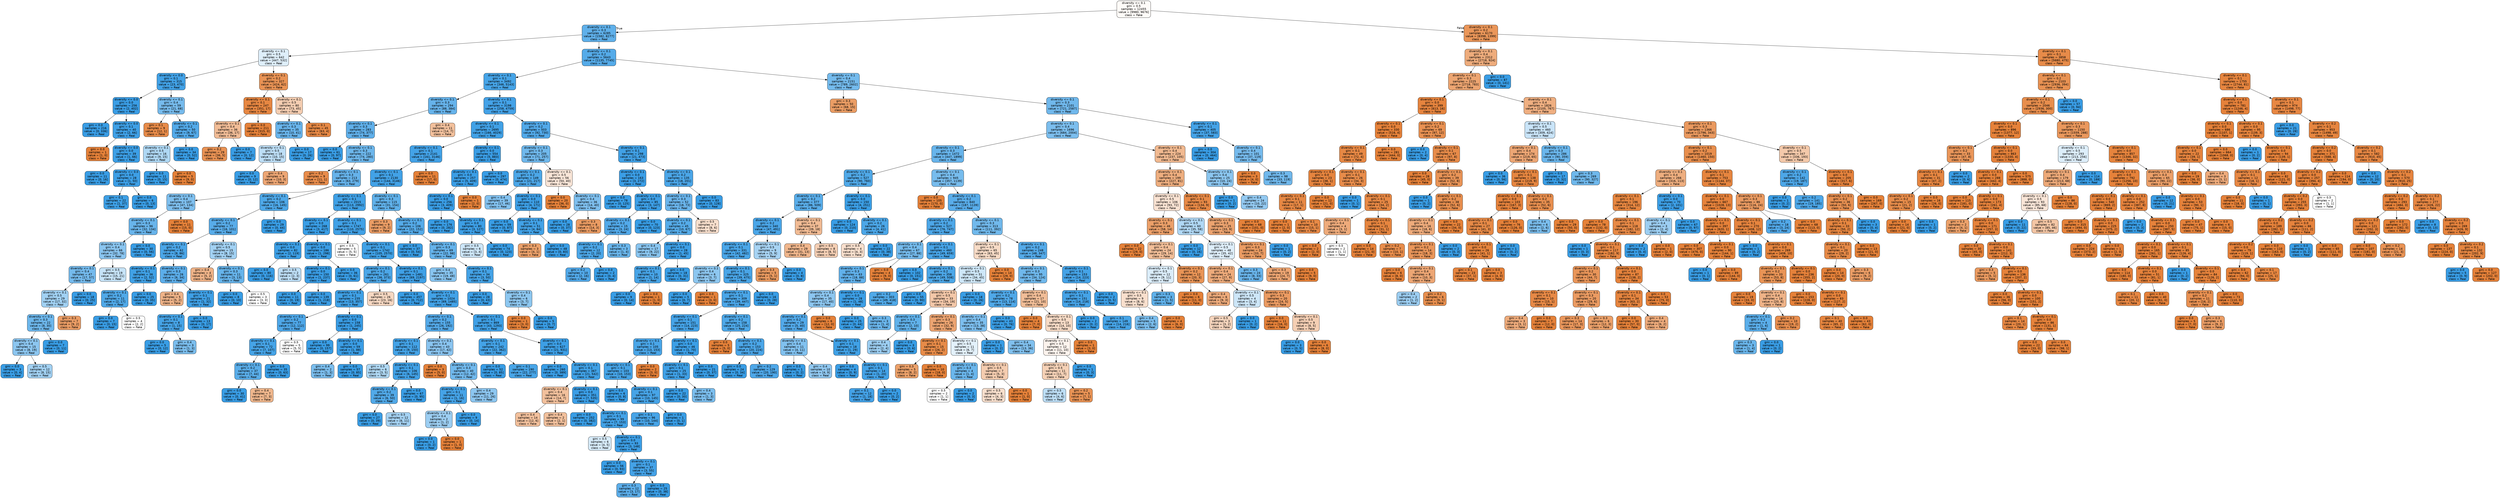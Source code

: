 digraph Tree {
node [shape=box, style="filled, rounded", color="black", fontname=helvetica] ;
edge [fontname=helvetica] ;
0 [label="diversity <= 0.1\ngini = 0.5\nsamples = 12455\nvalue = [9980, 9676]\nclass = Fake", fillcolor="#e5813908"] ;
1 [label="diversity <= 0.1\ngini = 0.3\nsamples = 6285\nvalue = [1582, 8277]\nclass = Real", fillcolor="#399de5ce"] ;
0 -> 1 [labeldistance=2.5, labelangle=45, headlabel="True"] ;
2 [label="diversity <= 0.1\ngini = 0.5\nsamples = 642\nvalue = [447, 532]\nclass = Real", fillcolor="#399de529"] ;
1 -> 2 ;
3 [label="diversity <= 0.0\ngini = 0.1\nsamples = 315\nvalue = [23, 470]\nclass = Real", fillcolor="#399de5f3"] ;
2 -> 3 ;
4 [label="diversity <= 0.0\ngini = 0.0\nsamples = 256\nvalue = [2, 402]\nclass = Real", fillcolor="#399de5fe"] ;
3 -> 4 ;
5 [label="gini = 0.0\nsamples = 216\nvalue = [0, 336]\nclass = Real", fillcolor="#399de5ff"] ;
4 -> 5 ;
6 [label="diversity <= 0.0\ngini = 0.1\nsamples = 40\nvalue = [2, 66]\nclass = Real", fillcolor="#399de5f7"] ;
4 -> 6 ;
7 [label="gini = 0.0\nsamples = 1\nvalue = [1, 0]\nclass = Fake", fillcolor="#e58139ff"] ;
6 -> 7 ;
8 [label="diversity <= 0.0\ngini = 0.0\nsamples = 39\nvalue = [1, 66]\nclass = Real", fillcolor="#399de5fb"] ;
6 -> 8 ;
9 [label="gini = 0.0\nsamples = 11\nvalue = [0, 16]\nclass = Real", fillcolor="#399de5ff"] ;
8 -> 9 ;
10 [label="diversity <= 0.0\ngini = 0.0\nsamples = 28\nvalue = [1, 50]\nclass = Real", fillcolor="#399de5fa"] ;
8 -> 10 ;
11 [label="gini = 0.1\nsamples = 22\nvalue = [1, 37]\nclass = Real", fillcolor="#399de5f8"] ;
10 -> 11 ;
12 [label="gini = 0.0\nsamples = 6\nvalue = [0, 13]\nclass = Real", fillcolor="#399de5ff"] ;
10 -> 12 ;
13 [label="diversity <= 0.1\ngini = 0.4\nsamples = 59\nvalue = [21, 68]\nclass = Real", fillcolor="#399de5b0"] ;
3 -> 13 ;
14 [label="gini = 0.1\nsamples = 9\nvalue = [12, 1]\nclass = Fake", fillcolor="#e58139ea"] ;
13 -> 14 ;
15 [label="diversity <= 0.1\ngini = 0.2\nsamples = 50\nvalue = [9, 67]\nclass = Real", fillcolor="#399de5dd"] ;
13 -> 15 ;
16 [label="diversity <= 0.1\ngini = 0.5\nsamples = 16\nvalue = [9, 15]\nclass = Real", fillcolor="#399de566"] ;
15 -> 16 ;
17 [label="gini = 0.0\nsamples = 11\nvalue = [0, 15]\nclass = Real", fillcolor="#399de5ff"] ;
16 -> 17 ;
18 [label="gini = 0.0\nsamples = 5\nvalue = [9, 0]\nclass = Fake", fillcolor="#e58139ff"] ;
16 -> 18 ;
19 [label="gini = 0.0\nsamples = 34\nvalue = [0, 52]\nclass = Real", fillcolor="#399de5ff"] ;
15 -> 19 ;
20 [label="diversity <= 0.1\ngini = 0.2\nsamples = 327\nvalue = [424, 62]\nclass = Fake", fillcolor="#e58139da"] ;
2 -> 20 ;
21 [label="diversity <= 0.1\ngini = 0.1\nsamples = 247\nvalue = [351, 17]\nclass = Fake", fillcolor="#e58139f3"] ;
20 -> 21 ;
22 [label="diversity <= 0.1\ngini = 0.4\nsamples = 36\nvalue = [36, 17]\nclass = Fake", fillcolor="#e5813987"] ;
21 -> 22 ;
23 [label="gini = 0.2\nsamples = 29\nvalue = [36, 5]\nclass = Fake", fillcolor="#e58139dc"] ;
22 -> 23 ;
24 [label="gini = 0.0\nsamples = 7\nvalue = [0, 12]\nclass = Real", fillcolor="#399de5ff"] ;
22 -> 24 ;
25 [label="gini = 0.0\nsamples = 211\nvalue = [315, 0]\nclass = Fake", fillcolor="#e58139ff"] ;
21 -> 25 ;
26 [label="diversity <= 0.1\ngini = 0.5\nsamples = 80\nvalue = [73, 45]\nclass = Fake", fillcolor="#e5813962"] ;
20 -> 26 ;
27 [label="diversity <= 0.1\ngini = 0.3\nsamples = 35\nvalue = [10, 41]\nclass = Real", fillcolor="#399de5c1"] ;
26 -> 27 ;
28 [label="diversity <= 0.1\ngini = 0.5\nsamples = 18\nvalue = [10, 15]\nclass = Real", fillcolor="#399de555"] ;
27 -> 28 ;
29 [label="gini = 0.0\nsamples = 9\nvalue = [0, 12]\nclass = Real", fillcolor="#399de5ff"] ;
28 -> 29 ;
30 [label="gini = 0.4\nsamples = 9\nvalue = [10, 3]\nclass = Fake", fillcolor="#e58139b3"] ;
28 -> 30 ;
31 [label="gini = 0.0\nsamples = 17\nvalue = [0, 26]\nclass = Real", fillcolor="#399de5ff"] ;
27 -> 31 ;
32 [label="gini = 0.1\nsamples = 45\nvalue = [63, 4]\nclass = Fake", fillcolor="#e58139ef"] ;
26 -> 32 ;
33 [label="diversity <= 0.1\ngini = 0.2\nsamples = 5643\nvalue = [1135, 7745]\nclass = Real", fillcolor="#399de5da"] ;
1 -> 33 ;
34 [label="diversity <= 0.1\ngini = 0.1\nsamples = 3492\nvalue = [346, 5143]\nclass = Real", fillcolor="#399de5ee"] ;
33 -> 34 ;
35 [label="diversity <= 0.1\ngini = 0.3\nsamples = 294\nvalue = [88, 384]\nclass = Real", fillcolor="#399de5c5"] ;
34 -> 35 ;
36 [label="diversity <= 0.1\ngini = 0.3\nsamples = 283\nvalue = [74, 377]\nclass = Real", fillcolor="#399de5cd"] ;
35 -> 36 ;
37 [label="gini = 0.0\nsamples = 61\nvalue = [0, 97]\nclass = Real", fillcolor="#399de5ff"] ;
36 -> 37 ;
38 [label="diversity <= 0.1\ngini = 0.3\nsamples = 222\nvalue = [74, 280]\nclass = Real", fillcolor="#399de5bc"] ;
36 -> 38 ;
39 [label="gini = 0.2\nsamples = 9\nvalue = [11, 1]\nclass = Fake", fillcolor="#e58139e8"] ;
38 -> 39 ;
40 [label="diversity <= 0.1\ngini = 0.3\nsamples = 213\nvalue = [63, 279]\nclass = Real", fillcolor="#399de5c5"] ;
38 -> 40 ;
41 [label="diversity <= 0.1\ngini = 0.4\nsamples = 107\nvalue = [47, 134]\nclass = Real", fillcolor="#399de5a6"] ;
40 -> 41 ;
42 [label="diversity <= 0.1\ngini = 0.3\nsamples = 96\nvalue = [32, 134]\nclass = Real", fillcolor="#399de5c2"] ;
41 -> 42 ;
43 [label="diversity <= 0.1\ngini = 0.4\nsamples = 66\nvalue = [32, 78]\nclass = Real", fillcolor="#399de596"] ;
42 -> 43 ;
44 [label="diversity <= 0.1\ngini = 0.4\nsamples = 47\nvalue = [17, 57]\nclass = Real", fillcolor="#399de5b3"] ;
43 -> 44 ;
45 [label="diversity <= 0.1\ngini = 0.5\nsamples = 29\nvalue = [17, 32]\nclass = Real", fillcolor="#399de578"] ;
44 -> 45 ;
46 [label="diversity <= 0.1\ngini = 0.3\nsamples = 22\nvalue = [8, 30]\nclass = Real", fillcolor="#399de5bb"] ;
45 -> 46 ;
47 [label="diversity <= 0.1\ngini = 0.4\nsamples = 15\nvalue = [8, 19]\nclass = Real", fillcolor="#399de594"] ;
46 -> 47 ;
48 [label="gini = 0.0\nsamples = 3\nvalue = [0, 4]\nclass = Real", fillcolor="#399de5ff"] ;
47 -> 48 ;
49 [label="gini = 0.5\nsamples = 12\nvalue = [8, 15]\nclass = Real", fillcolor="#399de577"] ;
47 -> 49 ;
50 [label="gini = 0.0\nsamples = 7\nvalue = [0, 11]\nclass = Real", fillcolor="#399de5ff"] ;
46 -> 50 ;
51 [label="gini = 0.3\nsamples = 7\nvalue = [9, 2]\nclass = Fake", fillcolor="#e58139c6"] ;
45 -> 51 ;
52 [label="gini = 0.0\nsamples = 18\nvalue = [0, 25]\nclass = Real", fillcolor="#399de5ff"] ;
44 -> 52 ;
53 [label="gini = 0.5\nsamples = 19\nvalue = [15, 21]\nclass = Real", fillcolor="#399de549"] ;
43 -> 53 ;
54 [label="gini = 0.0\nsamples = 30\nvalue = [0, 56]\nclass = Real", fillcolor="#399de5ff"] ;
42 -> 54 ;
55 [label="gini = 0.0\nsamples = 11\nvalue = [15, 0]\nclass = Fake", fillcolor="#e58139ff"] ;
41 -> 55 ;
56 [label="diversity <= 0.1\ngini = 0.2\nsamples = 106\nvalue = [16, 145]\nclass = Real", fillcolor="#399de5e3"] ;
40 -> 56 ;
57 [label="diversity <= 0.1\ngini = 0.2\nsamples = 77\nvalue = [16, 101]\nclass = Real", fillcolor="#399de5d7"] ;
56 -> 57 ;
58 [label="diversity <= 0.1\ngini = 0.2\nsamples = 62\nvalue = [8, 86]\nclass = Real", fillcolor="#399de5e7"] ;
57 -> 58 ;
59 [label="diversity <= 0.1\ngini = 0.1\nsamples = 36\nvalue = [2, 52]\nclass = Real", fillcolor="#399de5f5"] ;
58 -> 59 ;
60 [label="diversity <= 0.1\ngini = 0.2\nsamples = 11\nvalue = [2, 17]\nclass = Real", fillcolor="#399de5e1"] ;
59 -> 60 ;
61 [label="gini = 0.0\nsamples = 7\nvalue = [0, 15]\nclass = Real", fillcolor="#399de5ff"] ;
60 -> 61 ;
62 [label="gini = 0.5\nsamples = 4\nvalue = [2, 2]\nclass = Fake", fillcolor="#e5813900"] ;
60 -> 62 ;
63 [label="gini = 0.0\nsamples = 25\nvalue = [0, 35]\nclass = Real", fillcolor="#399de5ff"] ;
59 -> 63 ;
64 [label="diversity <= 0.1\ngini = 0.3\nsamples = 26\nvalue = [6, 34]\nclass = Real", fillcolor="#399de5d2"] ;
58 -> 64 ;
65 [label="gini = 0.4\nsamples = 5\nvalue = [5, 2]\nclass = Fake", fillcolor="#e5813999"] ;
64 -> 65 ;
66 [label="diversity <= 0.1\ngini = 0.1\nsamples = 21\nvalue = [1, 32]\nclass = Real", fillcolor="#399de5f7"] ;
64 -> 66 ;
67 [label="diversity <= 0.1\ngini = 0.1\nsamples = 8\nvalue = [1, 15]\nclass = Real", fillcolor="#399de5ee"] ;
66 -> 67 ;
68 [label="gini = 0.0\nsamples = 5\nvalue = [0, 12]\nclass = Real", fillcolor="#399de5ff"] ;
67 -> 68 ;
69 [label="gini = 0.4\nsamples = 3\nvalue = [1, 3]\nclass = Real", fillcolor="#399de5aa"] ;
67 -> 69 ;
70 [label="gini = 0.0\nsamples = 13\nvalue = [0, 17]\nclass = Real", fillcolor="#399de5ff"] ;
66 -> 70 ;
71 [label="diversity <= 0.1\ngini = 0.5\nsamples = 15\nvalue = [8, 15]\nclass = Real", fillcolor="#399de577"] ;
57 -> 71 ;
72 [label="gini = 0.4\nsamples = 4\nvalue = [5, 2]\nclass = Fake", fillcolor="#e5813999"] ;
71 -> 72 ;
73 [label="diversity <= 0.1\ngini = 0.3\nsamples = 11\nvalue = [3, 13]\nclass = Real", fillcolor="#399de5c4"] ;
71 -> 73 ;
74 [label="gini = 0.0\nsamples = 8\nvalue = [0, 10]\nclass = Real", fillcolor="#399de5ff"] ;
73 -> 74 ;
75 [label="gini = 0.5\nsamples = 3\nvalue = [3, 3]\nclass = Fake", fillcolor="#e5813900"] ;
73 -> 75 ;
76 [label="gini = 0.0\nsamples = 29\nvalue = [0, 44]\nclass = Real", fillcolor="#399de5ff"] ;
56 -> 76 ;
77 [label="gini = 0.4\nsamples = 11\nvalue = [14, 7]\nclass = Fake", fillcolor="#e581397f"] ;
35 -> 77 ;
78 [label="diversity <= 0.1\ngini = 0.1\nsamples = 3198\nvalue = [258, 4759]\nclass = Real", fillcolor="#399de5f1"] ;
34 -> 78 ;
79 [label="diversity <= 0.1\ngini = 0.1\nsamples = 2695\nvalue = [166, 4029]\nclass = Real", fillcolor="#399de5f4"] ;
78 -> 79 ;
80 [label="diversity <= 0.1\ngini = 0.1\nsamples = 2141\nvalue = [161, 3146]\nclass = Real", fillcolor="#399de5f2"] ;
79 -> 80 ;
81 [label="diversity <= 0.1\ngini = 0.1\nsamples = 2130\nvalue = [144, 3146]\nclass = Real", fillcolor="#399de5f3"] ;
80 -> 81 ;
82 [label="diversity <= 0.1\ngini = 0.1\nsamples = 2015\nvalue = [113, 2992]\nclass = Real", fillcolor="#399de5f5"] ;
81 -> 82 ;
83 [label="diversity <= 0.1\ngini = 0.0\nsamples = 268\nvalue = [3, 417]\nclass = Real", fillcolor="#399de5fd"] ;
82 -> 83 ;
84 [label="diversity <= 0.1\ngini = 0.0\nsamples = 82\nvalue = [2, 119]\nclass = Real", fillcolor="#399de5fb"] ;
83 -> 84 ;
85 [label="gini = 0.0\nsamples = 80\nvalue = [0, 116]\nclass = Real", fillcolor="#399de5ff"] ;
84 -> 85 ;
86 [label="gini = 0.5\nsamples = 2\nvalue = [2, 3]\nclass = Real", fillcolor="#399de555"] ;
84 -> 86 ;
87 [label="diversity <= 0.1\ngini = 0.0\nsamples = 186\nvalue = [1, 298]\nclass = Real", fillcolor="#399de5fe"] ;
83 -> 87 ;
88 [label="diversity <= 0.1\ngini = 0.0\nsamples = 150\nvalue = [1, 237]\nclass = Real", fillcolor="#399de5fe"] ;
87 -> 88 ;
89 [label="gini = 0.0\nsamples = 11\nvalue = [0, 19]\nclass = Real", fillcolor="#399de5ff"] ;
88 -> 89 ;
90 [label="gini = 0.0\nsamples = 139\nvalue = [1, 218]\nclass = Real", fillcolor="#399de5fe"] ;
88 -> 90 ;
91 [label="gini = 0.0\nsamples = 36\nvalue = [0, 61]\nclass = Real", fillcolor="#399de5ff"] ;
87 -> 91 ;
92 [label="diversity <= 0.1\ngini = 0.1\nsamples = 1747\nvalue = [110, 2575]\nclass = Real", fillcolor="#399de5f4"] ;
82 -> 92 ;
93 [label="gini = 0.5\nsamples = 5\nvalue = [5, 5]\nclass = Fake", fillcolor="#e5813900"] ;
92 -> 93 ;
94 [label="diversity <= 0.1\ngini = 0.1\nsamples = 1742\nvalue = [105, 2570]\nclass = Real", fillcolor="#399de5f5"] ;
92 -> 94 ;
95 [label="diversity <= 0.1\ngini = 0.2\nsamples = 261\nvalue = [36, 373]\nclass = Real", fillcolor="#399de5e6"] ;
94 -> 95 ;
96 [label="diversity <= 0.1\ngini = 0.1\nsamples = 235\nvalue = [13, 357]\nclass = Real", fillcolor="#399de5f6"] ;
95 -> 96 ;
97 [label="diversity <= 0.1\ngini = 0.2\nsamples = 77\nvalue = [12, 112]\nclass = Real", fillcolor="#399de5e4"] ;
96 -> 97 ;
98 [label="diversity <= 0.1\ngini = 0.1\nsamples = 72\nvalue = [7, 107]\nclass = Real", fillcolor="#399de5ee"] ;
97 -> 98 ;
99 [label="diversity <= 0.1\ngini = 0.2\nsamples = 37\nvalue = [7, 44]\nclass = Real", fillcolor="#399de5d6"] ;
98 -> 99 ;
100 [label="gini = 0.0\nsamples = 30\nvalue = [0, 41]\nclass = Real", fillcolor="#399de5ff"] ;
99 -> 100 ;
101 [label="gini = 0.4\nsamples = 7\nvalue = [7, 3]\nclass = Fake", fillcolor="#e5813992"] ;
99 -> 101 ;
102 [label="gini = 0.0\nsamples = 35\nvalue = [0, 63]\nclass = Real", fillcolor="#399de5ff"] ;
98 -> 102 ;
103 [label="gini = 0.5\nsamples = 5\nvalue = [5, 5]\nclass = Fake", fillcolor="#e5813900"] ;
97 -> 103 ;
104 [label="diversity <= 0.1\ngini = 0.0\nsamples = 158\nvalue = [1, 245]\nclass = Real", fillcolor="#399de5fe"] ;
96 -> 104 ;
105 [label="gini = 0.0\nsamples = 99\nvalue = [0, 157]\nclass = Real", fillcolor="#399de5ff"] ;
104 -> 105 ;
106 [label="diversity <= 0.1\ngini = 0.0\nsamples = 59\nvalue = [1, 88]\nclass = Real", fillcolor="#399de5fc"] ;
104 -> 106 ;
107 [label="gini = 0.4\nsamples = 2\nvalue = [1, 3]\nclass = Real", fillcolor="#399de5aa"] ;
106 -> 107 ;
108 [label="gini = 0.0\nsamples = 57\nvalue = [0, 85]\nclass = Real", fillcolor="#399de5ff"] ;
106 -> 108 ;
109 [label="gini = 0.5\nsamples = 26\nvalue = [23, 16]\nclass = Fake", fillcolor="#e581394e"] ;
95 -> 109 ;
110 [label="diversity <= 0.1\ngini = 0.1\nsamples = 1481\nvalue = [69, 2197]\nclass = Real", fillcolor="#399de5f7"] ;
94 -> 110 ;
111 [label="gini = 0.0\nsamples = 457\nvalue = [0, 712]\nclass = Real", fillcolor="#399de5ff"] ;
110 -> 111 ;
112 [label="diversity <= 0.1\ngini = 0.1\nsamples = 1024\nvalue = [69, 1485]\nclass = Real", fillcolor="#399de5f3"] ;
110 -> 112 ;
113 [label="diversity <= 0.1\ngini = 0.2\nsamples = 155\nvalue = [26, 192]\nclass = Real", fillcolor="#399de5dc"] ;
112 -> 113 ;
114 [label="diversity <= 0.1\ngini = 0.1\nsamples = 112\nvalue = [9, 150]\nclass = Real", fillcolor="#399de5f0"] ;
113 -> 114 ;
115 [label="gini = 0.5\nsamples = 6\nvalue = [3, 5]\nclass = Real", fillcolor="#399de566"] ;
114 -> 115 ;
116 [label="diversity <= 0.1\ngini = 0.1\nsamples = 106\nvalue = [6, 145]\nclass = Real", fillcolor="#399de5f4"] ;
114 -> 116 ;
117 [label="diversity <= 0.1\ngini = 0.2\nsamples = 39\nvalue = [6, 50]\nclass = Real", fillcolor="#399de5e0"] ;
116 -> 117 ;
118 [label="gini = 0.0\nsamples = 27\nvalue = [0, 39]\nclass = Real", fillcolor="#399de5ff"] ;
117 -> 118 ;
119 [label="gini = 0.5\nsamples = 12\nvalue = [6, 11]\nclass = Real", fillcolor="#399de574"] ;
117 -> 119 ;
120 [label="gini = 0.0\nsamples = 67\nvalue = [0, 95]\nclass = Real", fillcolor="#399de5ff"] ;
116 -> 120 ;
121 [label="diversity <= 0.1\ngini = 0.4\nsamples = 43\nvalue = [17, 42]\nclass = Real", fillcolor="#399de598"] ;
113 -> 121 ;
122 [label="gini = 0.0\nsamples = 3\nvalue = [5, 0]\nclass = Fake", fillcolor="#e58139ff"] ;
121 -> 122 ;
123 [label="diversity <= 0.1\ngini = 0.3\nsamples = 40\nvalue = [12, 42]\nclass = Real", fillcolor="#399de5b6"] ;
121 -> 123 ;
124 [label="diversity <= 0.1\ngini = 0.1\nsamples = 11\nvalue = [1, 16]\nclass = Real", fillcolor="#399de5ef"] ;
123 -> 124 ;
125 [label="diversity <= 0.1\ngini = 0.4\nsamples = 2\nvalue = [1, 2]\nclass = Real", fillcolor="#399de57f"] ;
124 -> 125 ;
126 [label="gini = 0.0\nsamples = 1\nvalue = [0, 2]\nclass = Real", fillcolor="#399de5ff"] ;
125 -> 126 ;
127 [label="gini = 0.0\nsamples = 1\nvalue = [1, 0]\nclass = Fake", fillcolor="#e58139ff"] ;
125 -> 127 ;
128 [label="gini = 0.0\nsamples = 9\nvalue = [0, 14]\nclass = Real", fillcolor="#399de5ff"] ;
124 -> 128 ;
129 [label="gini = 0.4\nsamples = 29\nvalue = [11, 26]\nclass = Real", fillcolor="#399de593"] ;
123 -> 129 ;
130 [label="diversity <= 0.1\ngini = 0.1\nsamples = 869\nvalue = [43, 1293]\nclass = Real", fillcolor="#399de5f7"] ;
112 -> 130 ;
131 [label="diversity <= 0.1\ngini = 0.1\nsamples = 242\nvalue = [22, 362]\nclass = Real", fillcolor="#399de5f0"] ;
130 -> 131 ;
132 [label="gini = 0.0\nsamples = 52\nvalue = [0, 85]\nclass = Real", fillcolor="#399de5ff"] ;
131 -> 132 ;
133 [label="gini = 0.1\nsamples = 190\nvalue = [22, 277]\nclass = Real", fillcolor="#399de5eb"] ;
131 -> 133 ;
134 [label="diversity <= 0.1\ngini = 0.0\nsamples = 627\nvalue = [21, 931]\nclass = Real", fillcolor="#399de5f9"] ;
130 -> 134 ;
135 [label="gini = 0.0\nsamples = 260\nvalue = [0, 389]\nclass = Real", fillcolor="#399de5ff"] ;
134 -> 135 ;
136 [label="diversity <= 0.1\ngini = 0.1\nsamples = 367\nvalue = [21, 542]\nclass = Real", fillcolor="#399de5f5"] ;
134 -> 136 ;
137 [label="diversity <= 0.1\ngini = 0.4\nsamples = 16\nvalue = [14, 7]\nclass = Fake", fillcolor="#e581397f"] ;
136 -> 137 ;
138 [label="gini = 0.4\nsamples = 14\nvalue = [12, 6]\nclass = Fake", fillcolor="#e581397f"] ;
137 -> 138 ;
139 [label="gini = 0.4\nsamples = 2\nvalue = [2, 1]\nclass = Fake", fillcolor="#e581397f"] ;
137 -> 139 ;
140 [label="diversity <= 0.1\ngini = 0.0\nsamples = 351\nvalue = [7, 535]\nclass = Real", fillcolor="#399de5fc"] ;
136 -> 140 ;
141 [label="gini = 0.0\nsamples = 252\nvalue = [0, 382]\nclass = Real", fillcolor="#399de5ff"] ;
140 -> 141 ;
142 [label="diversity <= 0.1\ngini = 0.1\nsamples = 99\nvalue = [7, 153]\nclass = Real", fillcolor="#399de5f3"] ;
140 -> 142 ;
143 [label="gini = 0.5\nsamples = 6\nvalue = [4, 5]\nclass = Real", fillcolor="#399de533"] ;
142 -> 143 ;
144 [label="diversity <= 0.1\ngini = 0.0\nsamples = 93\nvalue = [3, 148]\nclass = Real", fillcolor="#399de5fa"] ;
142 -> 144 ;
145 [label="gini = 0.0\nsamples = 56\nvalue = [0, 93]\nclass = Real", fillcolor="#399de5ff"] ;
144 -> 145 ;
146 [label="diversity <= 0.1\ngini = 0.1\nsamples = 37\nvalue = [3, 55]\nclass = Real", fillcolor="#399de5f1"] ;
144 -> 146 ;
147 [label="gini = 0.3\nsamples = 12\nvalue = [3, 17]\nclass = Real", fillcolor="#399de5d2"] ;
146 -> 147 ;
148 [label="gini = 0.0\nsamples = 25\nvalue = [0, 38]\nclass = Real", fillcolor="#399de5ff"] ;
146 -> 148 ;
149 [label="diversity <= 0.1\ngini = 0.3\nsamples = 115\nvalue = [31, 154]\nclass = Real", fillcolor="#399de5cc"] ;
81 -> 149 ;
150 [label="gini = 0.3\nsamples = 9\nvalue = [9, 2]\nclass = Fake", fillcolor="#e58139c6"] ;
149 -> 150 ;
151 [label="diversity <= 0.1\ngini = 0.2\nsamples = 106\nvalue = [22, 152]\nclass = Real", fillcolor="#399de5da"] ;
149 -> 151 ;
152 [label="gini = 0.0\nsamples = 37\nvalue = [0, 54]\nclass = Real", fillcolor="#399de5ff"] ;
151 -> 152 ;
153 [label="diversity <= 0.1\ngini = 0.3\nsamples = 69\nvalue = [22, 98]\nclass = Real", fillcolor="#399de5c6"] ;
151 -> 153 ;
154 [label="gini = 0.4\nsamples = 35\nvalue = [19, 48]\nclass = Real", fillcolor="#399de59a"] ;
153 -> 154 ;
155 [label="diversity <= 0.1\ngini = 0.1\nsamples = 34\nvalue = [3, 50]\nclass = Real", fillcolor="#399de5f0"] ;
153 -> 155 ;
156 [label="gini = 0.0\nsamples = 28\nvalue = [0, 43]\nclass = Real", fillcolor="#399de5ff"] ;
155 -> 156 ;
157 [label="diversity <= 0.1\ngini = 0.4\nsamples = 6\nvalue = [3, 7]\nclass = Real", fillcolor="#399de592"] ;
155 -> 157 ;
158 [label="gini = 0.0\nsamples = 1\nvalue = [3, 0]\nclass = Fake", fillcolor="#e58139ff"] ;
157 -> 158 ;
159 [label="gini = 0.0\nsamples = 5\nvalue = [0, 7]\nclass = Real", fillcolor="#399de5ff"] ;
157 -> 159 ;
160 [label="gini = 0.0\nsamples = 11\nvalue = [17, 0]\nclass = Fake", fillcolor="#e58139ff"] ;
80 -> 160 ;
161 [label="diversity <= 0.1\ngini = 0.0\nsamples = 554\nvalue = [5, 883]\nclass = Real", fillcolor="#399de5fe"] ;
79 -> 161 ;
162 [label="diversity <= 0.1\ngini = 0.0\nsamples = 257\nvalue = [5, 409]\nclass = Real", fillcolor="#399de5fc"] ;
161 -> 162 ;
163 [label="diversity <= 0.1\ngini = 0.0\nsamples = 256\nvalue = [3, 409]\nclass = Real", fillcolor="#399de5fd"] ;
162 -> 163 ;
164 [label="gini = 0.0\nsamples = 176\nvalue = [0, 282]\nclass = Real", fillcolor="#399de5ff"] ;
163 -> 164 ;
165 [label="diversity <= 0.1\ngini = 0.0\nsamples = 80\nvalue = [3, 127]\nclass = Real", fillcolor="#399de5f9"] ;
163 -> 165 ;
166 [label="gini = 0.5\nsamples = 6\nvalue = [3, 4]\nclass = Real", fillcolor="#399de540"] ;
165 -> 166 ;
167 [label="gini = 0.0\nsamples = 74\nvalue = [0, 123]\nclass = Real", fillcolor="#399de5ff"] ;
165 -> 167 ;
168 [label="gini = 0.0\nsamples = 1\nvalue = [2, 0]\nclass = Fake", fillcolor="#e58139ff"] ;
162 -> 168 ;
169 [label="gini = 0.0\nsamples = 297\nvalue = [0, 474]\nclass = Real", fillcolor="#399de5ff"] ;
161 -> 169 ;
170 [label="diversity <= 0.1\ngini = 0.2\nsamples = 503\nvalue = [92, 730]\nclass = Real", fillcolor="#399de5df"] ;
78 -> 170 ;
171 [label="diversity <= 0.1\ngini = 0.3\nsamples = 205\nvalue = [71, 257]\nclass = Real", fillcolor="#399de5b9"] ;
170 -> 171 ;
172 [label="diversity <= 0.1\ngini = 0.2\nsamples = 149\nvalue = [21, 217]\nclass = Real", fillcolor="#399de5e6"] ;
171 -> 172 ;
173 [label="gini = 0.4\nsamples = 39\nvalue = [17, 46]\nclass = Real", fillcolor="#399de5a1"] ;
172 -> 173 ;
174 [label="diversity <= 0.1\ngini = 0.0\nsamples = 110\nvalue = [4, 171]\nclass = Real", fillcolor="#399de5f9"] ;
172 -> 174 ;
175 [label="gini = 0.0\nsamples = 59\nvalue = [0, 87]\nclass = Real", fillcolor="#399de5ff"] ;
174 -> 175 ;
176 [label="diversity <= 0.1\ngini = 0.1\nsamples = 51\nvalue = [4, 84]\nclass = Real", fillcolor="#399de5f3"] ;
174 -> 176 ;
177 [label="gini = 0.3\nsamples = 3\nvalue = [4, 1]\nclass = Fake", fillcolor="#e58139bf"] ;
176 -> 177 ;
178 [label="gini = 0.0\nsamples = 48\nvalue = [0, 83]\nclass = Real", fillcolor="#399de5ff"] ;
176 -> 178 ;
179 [label="diversity <= 0.1\ngini = 0.5\nsamples = 56\nvalue = [50, 40]\nclass = Fake", fillcolor="#e5813933"] ;
171 -> 179 ;
180 [label="gini = 0.0\nsamples = 20\nvalue = [36, 0]\nclass = Fake", fillcolor="#e58139ff"] ;
179 -> 180 ;
181 [label="diversity <= 0.1\ngini = 0.4\nsamples = 36\nvalue = [14, 40]\nclass = Real", fillcolor="#399de5a6"] ;
179 -> 181 ;
182 [label="gini = 0.0\nsamples = 28\nvalue = [0, 37]\nclass = Real", fillcolor="#399de5ff"] ;
181 -> 182 ;
183 [label="gini = 0.3\nsamples = 8\nvalue = [14, 3]\nclass = Fake", fillcolor="#e58139c8"] ;
181 -> 183 ;
184 [label="diversity <= 0.1\ngini = 0.1\nsamples = 298\nvalue = [21, 473]\nclass = Real", fillcolor="#399de5f4"] ;
170 -> 184 ;
185 [label="diversity <= 0.1\ngini = 0.0\nsamples = 163\nvalue = [3, 272]\nclass = Real", fillcolor="#399de5fc"] ;
184 -> 185 ;
186 [label="gini = 0.0\nsamples = 78\nvalue = [0, 125]\nclass = Real", fillcolor="#399de5ff"] ;
185 -> 186 ;
187 [label="diversity <= 0.1\ngini = 0.0\nsamples = 85\nvalue = [3, 147]\nclass = Real", fillcolor="#399de5fa"] ;
185 -> 187 ;
188 [label="diversity <= 0.1\ngini = 0.2\nsamples = 15\nvalue = [3, 24]\nclass = Real", fillcolor="#399de5df"] ;
187 -> 188 ;
189 [label="diversity <= 0.1\ngini = 0.2\nsamples = 12\nvalue = [2, 20]\nclass = Real", fillcolor="#399de5e6"] ;
188 -> 189 ;
190 [label="gini = 0.2\nsamples = 10\nvalue = [2, 16]\nclass = Real", fillcolor="#399de5df"] ;
189 -> 190 ;
191 [label="gini = 0.0\nsamples = 2\nvalue = [0, 4]\nclass = Real", fillcolor="#399de5ff"] ;
189 -> 191 ;
192 [label="gini = 0.3\nsamples = 3\nvalue = [1, 4]\nclass = Real", fillcolor="#399de5bf"] ;
188 -> 192 ;
193 [label="gini = 0.0\nsamples = 70\nvalue = [0, 123]\nclass = Real", fillcolor="#399de5ff"] ;
187 -> 193 ;
194 [label="diversity <= 0.1\ngini = 0.2\nsamples = 135\nvalue = [18, 201]\nclass = Real", fillcolor="#399de5e8"] ;
184 -> 194 ;
195 [label="diversity <= 0.1\ngini = 0.3\nsamples = 52\nvalue = [18, 73]\nclass = Real", fillcolor="#399de5c0"] ;
194 -> 195 ;
196 [label="diversity <= 0.1\ngini = 0.2\nsamples = 45\nvalue = [10, 67]\nclass = Real", fillcolor="#399de5d9"] ;
195 -> 196 ;
197 [label="gini = 0.4\nsamples = 17\nvalue = [9, 22]\nclass = Real", fillcolor="#399de597"] ;
196 -> 197 ;
198 [label="diversity <= 0.1\ngini = 0.0\nsamples = 28\nvalue = [1, 45]\nclass = Real", fillcolor="#399de5f9"] ;
196 -> 198 ;
199 [label="diversity <= 0.1\ngini = 0.1\nsamples = 10\nvalue = [1, 14]\nclass = Real", fillcolor="#399de5ed"] ;
198 -> 199 ;
200 [label="gini = 0.0\nsamples = 9\nvalue = [0, 14]\nclass = Real", fillcolor="#399de5ff"] ;
199 -> 200 ;
201 [label="gini = 0.0\nsamples = 1\nvalue = [1, 0]\nclass = Fake", fillcolor="#e58139ff"] ;
199 -> 201 ;
202 [label="gini = 0.0\nsamples = 18\nvalue = [0, 31]\nclass = Real", fillcolor="#399de5ff"] ;
198 -> 202 ;
203 [label="gini = 0.5\nsamples = 7\nvalue = [8, 6]\nclass = Fake", fillcolor="#e5813940"] ;
195 -> 203 ;
204 [label="gini = 0.0\nsamples = 83\nvalue = [0, 128]\nclass = Real", fillcolor="#399de5ff"] ;
194 -> 204 ;
205 [label="diversity <= 0.1\ngini = 0.4\nsamples = 2151\nvalue = [789, 2602]\nclass = Real", fillcolor="#399de5b2"] ;
33 -> 205 ;
206 [label="gini = 0.3\nsamples = 50\nvalue = [68, 15]\nclass = Fake", fillcolor="#e58139c7"] ;
205 -> 206 ;
207 [label="diversity <= 0.1\ngini = 0.3\nsamples = 2101\nvalue = [721, 2587]\nclass = Real", fillcolor="#399de5b8"] ;
205 -> 207 ;
208 [label="diversity <= 0.1\ngini = 0.4\nsamples = 1696\nvalue = [684, 2004]\nclass = Real", fillcolor="#399de5a8"] ;
207 -> 208 ;
209 [label="diversity <= 0.1\ngini = 0.3\nsamples = 1472\nvalue = [447, 1899]\nclass = Real", fillcolor="#399de5c3"] ;
208 -> 209 ;
210 [label="diversity <= 0.1\ngini = 0.2\nsamples = 527\nvalue = [90, 760]\nclass = Real", fillcolor="#399de5e1"] ;
209 -> 210 ;
211 [label="diversity <= 0.1\ngini = 0.2\nsamples = 377\nvalue = [86, 509]\nclass = Real", fillcolor="#399de5d4"] ;
210 -> 211 ;
212 [label="diversity <= 0.1\ngini = 0.2\nsamples = 340\nvalue = [47, 491]\nclass = Real", fillcolor="#399de5e7"] ;
211 -> 212 ;
213 [label="diversity <= 0.1\ngini = 0.1\nsamples = 331\nvalue = [42, 482]\nclass = Real", fillcolor="#399de5e9"] ;
212 -> 213 ;
214 [label="diversity <= 0.1\ngini = 0.4\nsamples = 6\nvalue = [3, 7]\nclass = Real", fillcolor="#399de592"] ;
213 -> 214 ;
215 [label="gini = 0.0\nsamples = 5\nvalue = [0, 7]\nclass = Real", fillcolor="#399de5ff"] ;
214 -> 215 ;
216 [label="gini = 0.0\nsamples = 1\nvalue = [3, 0]\nclass = Fake", fillcolor="#e58139ff"] ;
214 -> 216 ;
217 [label="diversity <= 0.1\ngini = 0.1\nsamples = 325\nvalue = [39, 475]\nclass = Real", fillcolor="#399de5ea"] ;
213 -> 217 ;
218 [label="diversity <= 0.1\ngini = 0.1\nsamples = 309\nvalue = [39, 447]\nclass = Real", fillcolor="#399de5e9"] ;
217 -> 218 ;
219 [label="diversity <= 0.1\ngini = 0.1\nsamples = 151\nvalue = [14, 223]\nclass = Real", fillcolor="#399de5ef"] ;
218 -> 219 ;
220 [label="diversity <= 0.1\ngini = 0.1\nsamples = 105\nvalue = [13, 153]\nclass = Real", fillcolor="#399de5e9"] ;
219 -> 220 ;
221 [label="diversity <= 0.1\ngini = 0.1\nsamples = 103\nvalue = [10, 153]\nclass = Real", fillcolor="#399de5ee"] ;
220 -> 221 ;
222 [label="gini = 0.0\nsamples = 6\nvalue = [0, 8]\nclass = Real", fillcolor="#399de5ff"] ;
221 -> 222 ;
223 [label="diversity <= 0.1\ngini = 0.1\nsamples = 97\nvalue = [10, 145]\nclass = Real", fillcolor="#399de5ed"] ;
221 -> 223 ;
224 [label="gini = 0.1\nsamples = 96\nvalue = [10, 144]\nclass = Real", fillcolor="#399de5ed"] ;
223 -> 224 ;
225 [label="gini = 0.0\nsamples = 1\nvalue = [0, 1]\nclass = Real", fillcolor="#399de5ff"] ;
223 -> 225 ;
226 [label="gini = 0.0\nsamples = 2\nvalue = [3, 0]\nclass = Fake", fillcolor="#e58139ff"] ;
220 -> 226 ;
227 [label="diversity <= 0.1\ngini = 0.0\nsamples = 46\nvalue = [1, 70]\nclass = Real", fillcolor="#399de5fb"] ;
219 -> 227 ;
228 [label="diversity <= 0.1\ngini = 0.1\nsamples = 25\nvalue = [1, 33]\nclass = Real", fillcolor="#399de5f7"] ;
227 -> 228 ;
229 [label="gini = 0.0\nsamples = 22\nvalue = [0, 30]\nclass = Real", fillcolor="#399de5ff"] ;
228 -> 229 ;
230 [label="gini = 0.4\nsamples = 3\nvalue = [1, 3]\nclass = Real", fillcolor="#399de5aa"] ;
228 -> 230 ;
231 [label="gini = 0.0\nsamples = 21\nvalue = [0, 37]\nclass = Real", fillcolor="#399de5ff"] ;
227 -> 231 ;
232 [label="diversity <= 0.1\ngini = 0.2\nsamples = 158\nvalue = [25, 224]\nclass = Real", fillcolor="#399de5e3"] ;
218 -> 232 ;
233 [label="gini = 0.0\nsamples = 5\nvalue = [5, 0]\nclass = Fake", fillcolor="#e58139ff"] ;
232 -> 233 ;
234 [label="diversity <= 0.1\ngini = 0.2\nsamples = 153\nvalue = [20, 224]\nclass = Real", fillcolor="#399de5e8"] ;
232 -> 234 ;
235 [label="gini = 0.0\nsamples = 24\nvalue = [0, 34]\nclass = Real", fillcolor="#399de5ff"] ;
234 -> 235 ;
236 [label="gini = 0.2\nsamples = 129\nvalue = [20, 190]\nclass = Real", fillcolor="#399de5e4"] ;
234 -> 236 ;
237 [label="gini = 0.0\nsamples = 16\nvalue = [0, 28]\nclass = Real", fillcolor="#399de5ff"] ;
217 -> 237 ;
238 [label="diversity <= 0.1\ngini = 0.5\nsamples = 9\nvalue = [5, 9]\nclass = Real", fillcolor="#399de571"] ;
212 -> 238 ;
239 [label="gini = 0.3\nsamples = 5\nvalue = [5, 1]\nclass = Fake", fillcolor="#e58139cc"] ;
238 -> 239 ;
240 [label="gini = 0.0\nsamples = 4\nvalue = [0, 8]\nclass = Real", fillcolor="#399de5ff"] ;
238 -> 240 ;
241 [label="diversity <= 0.1\ngini = 0.4\nsamples = 37\nvalue = [39, 18]\nclass = Fake", fillcolor="#e5813989"] ;
211 -> 241 ;
242 [label="gini = 0.4\nsamples = 29\nvalue = [31, 13]\nclass = Fake", fillcolor="#e5813994"] ;
241 -> 242 ;
243 [label="gini = 0.5\nsamples = 8\nvalue = [8, 5]\nclass = Fake", fillcolor="#e5813960"] ;
241 -> 243 ;
244 [label="diversity <= 0.1\ngini = 0.0\nsamples = 150\nvalue = [4, 251]\nclass = Real", fillcolor="#399de5fb"] ;
210 -> 244 ;
245 [label="gini = 0.0\nsamples = 124\nvalue = [0, 210]\nclass = Real", fillcolor="#399de5ff"] ;
244 -> 245 ;
246 [label="diversity <= 0.1\ngini = 0.2\nsamples = 26\nvalue = [4, 41]\nclass = Real", fillcolor="#399de5e6"] ;
244 -> 246 ;
247 [label="gini = 0.5\nsamples = 4\nvalue = [4, 3]\nclass = Fake", fillcolor="#e5813940"] ;
246 -> 247 ;
248 [label="gini = 0.0\nsamples = 22\nvalue = [0, 38]\nclass = Real", fillcolor="#399de5ff"] ;
246 -> 248 ;
249 [label="diversity <= 0.1\ngini = 0.4\nsamples = 945\nvalue = [357, 1139]\nclass = Real", fillcolor="#399de5af"] ;
209 -> 249 ;
250 [label="gini = 0.0\nsamples = 105\nvalue = [170, 0]\nclass = Fake", fillcolor="#e58139ff"] ;
249 -> 250 ;
251 [label="diversity <= 0.1\ngini = 0.2\nsamples = 840\nvalue = [187, 1139]\nclass = Real", fillcolor="#399de5d5"] ;
249 -> 251 ;
252 [label="diversity <= 0.1\ngini = 0.2\nsamples = 527\nvalue = [76, 747]\nclass = Real", fillcolor="#399de5e5"] ;
251 -> 252 ;
253 [label="diversity <= 0.1\ngini = 0.4\nsamples = 67\nvalue = [27, 88]\nclass = Real", fillcolor="#399de5b1"] ;
252 -> 253 ;
254 [label="diversity <= 0.1\ngini = 0.3\nsamples = 63\nvalue = [18, 88]\nclass = Real", fillcolor="#399de5cb"] ;
253 -> 254 ;
255 [label="diversity <= 0.1\ngini = 0.4\nsamples = 35\nvalue = [17, 40]\nclass = Real", fillcolor="#399de593"] ;
254 -> 255 ;
256 [label="diversity <= 0.1\ngini = 0.2\nsamples = 29\nvalue = [5, 40]\nclass = Real", fillcolor="#399de5df"] ;
255 -> 256 ;
257 [label="diversity <= 0.1\ngini = 0.4\nsamples = 11\nvalue = [4, 11]\nclass = Real", fillcolor="#399de5a2"] ;
256 -> 257 ;
258 [label="gini = 0.0\nsamples = 1\nvalue = [0, 2]\nclass = Real", fillcolor="#399de5ff"] ;
257 -> 258 ;
259 [label="gini = 0.4\nsamples = 10\nvalue = [4, 9]\nclass = Real", fillcolor="#399de58e"] ;
257 -> 259 ;
260 [label="diversity <= 0.1\ngini = 0.1\nsamples = 18\nvalue = [1, 29]\nclass = Real", fillcolor="#399de5f6"] ;
256 -> 260 ;
261 [label="gini = 0.0\nsamples = 4\nvalue = [0, 9]\nclass = Real", fillcolor="#399de5ff"] ;
260 -> 261 ;
262 [label="diversity <= 0.1\ngini = 0.1\nsamples = 14\nvalue = [1, 20]\nclass = Real", fillcolor="#399de5f2"] ;
260 -> 262 ;
263 [label="gini = 0.1\nsamples = 12\nvalue = [1, 18]\nclass = Real", fillcolor="#399de5f1"] ;
262 -> 263 ;
264 [label="gini = 0.0\nsamples = 2\nvalue = [0, 2]\nclass = Real", fillcolor="#399de5ff"] ;
262 -> 264 ;
265 [label="gini = 0.0\nsamples = 6\nvalue = [12, 0]\nclass = Fake", fillcolor="#e58139ff"] ;
255 -> 265 ;
266 [label="diversity <= 0.1\ngini = 0.0\nsamples = 28\nvalue = [1, 48]\nclass = Real", fillcolor="#399de5fa"] ;
254 -> 266 ;
267 [label="gini = 0.0\nsamples = 25\nvalue = [0, 44]\nclass = Real", fillcolor="#399de5ff"] ;
266 -> 267 ;
268 [label="gini = 0.3\nsamples = 3\nvalue = [1, 4]\nclass = Real", fillcolor="#399de5bf"] ;
266 -> 268 ;
269 [label="gini = 0.0\nsamples = 4\nvalue = [9, 0]\nclass = Fake", fillcolor="#e58139ff"] ;
253 -> 269 ;
270 [label="diversity <= 0.1\ngini = 0.1\nsamples = 460\nvalue = [49, 659]\nclass = Real", fillcolor="#399de5ec"] ;
252 -> 270 ;
271 [label="gini = 0.0\nsamples = 102\nvalue = [0, 151]\nclass = Real", fillcolor="#399de5ff"] ;
270 -> 271 ;
272 [label="diversity <= 0.1\ngini = 0.2\nsamples = 358\nvalue = [49, 508]\nclass = Real", fillcolor="#399de5e6"] ;
270 -> 272 ;
273 [label="gini = 0.2\nsamples = 303\nvalue = [49, 418]\nclass = Real", fillcolor="#399de5e1"] ;
272 -> 273 ;
274 [label="gini = 0.0\nsamples = 55\nvalue = [0, 90]\nclass = Real", fillcolor="#399de5ff"] ;
272 -> 274 ;
275 [label="diversity <= 0.1\ngini = 0.3\nsamples = 313\nvalue = [111, 392]\nclass = Real", fillcolor="#399de5b7"] ;
251 -> 275 ;
276 [label="diversity <= 0.1\ngini = 0.5\nsamples = 65\nvalue = [63, 45]\nclass = Fake", fillcolor="#e5813949"] ;
275 -> 276 ;
277 [label="diversity <= 0.1\ngini = 0.5\nsamples = 51\nvalue = [34, 45]\nclass = Real", fillcolor="#399de53e"] ;
276 -> 277 ;
278 [label="diversity <= 0.1\ngini = 0.5\nsamples = 33\nvalue = [34, 19]\nclass = Fake", fillcolor="#e5813970"] ;
277 -> 278 ;
279 [label="diversity <= 0.1\ngini = 0.3\nsamples = 7\nvalue = [2, 10]\nclass = Real", fillcolor="#399de5cc"] ;
278 -> 279 ;
280 [label="gini = 0.4\nsamples = 4\nvalue = [2, 4]\nclass = Real", fillcolor="#399de57f"] ;
279 -> 280 ;
281 [label="gini = 0.0\nsamples = 3\nvalue = [0, 6]\nclass = Real", fillcolor="#399de5ff"] ;
279 -> 281 ;
282 [label="diversity <= 0.1\ngini = 0.3\nsamples = 26\nvalue = [32, 9]\nclass = Fake", fillcolor="#e58139b7"] ;
278 -> 282 ;
283 [label="diversity <= 0.1\ngini = 0.1\nsamples = 15\nvalue = [26, 2]\nclass = Fake", fillcolor="#e58139eb"] ;
282 -> 283 ;
284 [label="gini = 0.3\nsamples = 5\nvalue = [8, 2]\nclass = Fake", fillcolor="#e58139bf"] ;
283 -> 284 ;
285 [label="gini = 0.0\nsamples = 10\nvalue = [18, 0]\nclass = Fake", fillcolor="#e58139ff"] ;
283 -> 285 ;
286 [label="diversity <= 0.1\ngini = 0.5\nsamples = 11\nvalue = [6, 7]\nclass = Real", fillcolor="#399de524"] ;
282 -> 286 ;
287 [label="diversity <= 0.1\ngini = 0.3\nsamples = 4\nvalue = [1, 4]\nclass = Real", fillcolor="#399de5bf"] ;
286 -> 287 ;
288 [label="gini = 0.5\nsamples = 2\nvalue = [1, 1]\nclass = Fake", fillcolor="#e5813900"] ;
287 -> 288 ;
289 [label="gini = 0.0\nsamples = 2\nvalue = [0, 3]\nclass = Real", fillcolor="#399de5ff"] ;
287 -> 289 ;
290 [label="diversity <= 0.1\ngini = 0.5\nsamples = 7\nvalue = [5, 3]\nclass = Fake", fillcolor="#e5813966"] ;
286 -> 290 ;
291 [label="gini = 0.5\nsamples = 6\nvalue = [4, 3]\nclass = Fake", fillcolor="#e5813940"] ;
290 -> 291 ;
292 [label="gini = 0.0\nsamples = 1\nvalue = [1, 0]\nclass = Fake", fillcolor="#e58139ff"] ;
290 -> 292 ;
293 [label="gini = 0.0\nsamples = 18\nvalue = [0, 26]\nclass = Real", fillcolor="#399de5ff"] ;
277 -> 293 ;
294 [label="gini = 0.0\nsamples = 14\nvalue = [29, 0]\nclass = Fake", fillcolor="#e58139ff"] ;
276 -> 294 ;
295 [label="diversity <= 0.1\ngini = 0.2\nsamples = 248\nvalue = [48, 347]\nclass = Real", fillcolor="#399de5dc"] ;
275 -> 295 ;
296 [label="diversity <= 0.1\ngini = 0.3\nsamples = 95\nvalue = [34, 124]\nclass = Real", fillcolor="#399de5b9"] ;
295 -> 296 ;
297 [label="diversity <= 0.1\ngini = 0.2\nsamples = 78\nvalue = [13, 114]\nclass = Real", fillcolor="#399de5e2"] ;
296 -> 297 ;
298 [label="diversity <= 0.1\ngini = 0.4\nsamples = 35\nvalue = [13, 38]\nclass = Real", fillcolor="#399de5a8"] ;
297 -> 298 ;
299 [label="gini = 0.0\nsamples = 1\nvalue = [0, 2]\nclass = Real", fillcolor="#399de5ff"] ;
298 -> 299 ;
300 [label="gini = 0.4\nsamples = 34\nvalue = [13, 36]\nclass = Real", fillcolor="#399de5a3"] ;
298 -> 300 ;
301 [label="gini = 0.0\nsamples = 43\nvalue = [0, 76]\nclass = Real", fillcolor="#399de5ff"] ;
297 -> 301 ;
302 [label="diversity <= 0.1\ngini = 0.4\nsamples = 17\nvalue = [21, 10]\nclass = Fake", fillcolor="#e5813986"] ;
296 -> 302 ;
303 [label="gini = 0.0\nsamples = 4\nvalue = [7, 0]\nclass = Fake", fillcolor="#e58139ff"] ;
302 -> 303 ;
304 [label="diversity <= 0.1\ngini = 0.5\nsamples = 13\nvalue = [14, 10]\nclass = Fake", fillcolor="#e5813949"] ;
302 -> 304 ;
305 [label="diversity <= 0.1\ngini = 0.5\nsamples = 12\nvalue = [11, 10]\nclass = Fake", fillcolor="#e5813917"] ;
304 -> 305 ;
306 [label="diversity <= 0.1\ngini = 0.5\nsamples = 11\nvalue = [11, 7]\nclass = Fake", fillcolor="#e581395d"] ;
305 -> 306 ;
307 [label="gini = 0.5\nsamples = 6\nvalue = [4, 6]\nclass = Real", fillcolor="#399de555"] ;
306 -> 307 ;
308 [label="gini = 0.2\nsamples = 5\nvalue = [7, 1]\nclass = Fake", fillcolor="#e58139db"] ;
306 -> 308 ;
309 [label="gini = 0.0\nsamples = 1\nvalue = [0, 3]\nclass = Real", fillcolor="#399de5ff"] ;
305 -> 309 ;
310 [label="gini = 0.0\nsamples = 1\nvalue = [3, 0]\nclass = Fake", fillcolor="#e58139ff"] ;
304 -> 310 ;
311 [label="diversity <= 0.1\ngini = 0.1\nsamples = 153\nvalue = [14, 223]\nclass = Real", fillcolor="#399de5ef"] ;
295 -> 311 ;
312 [label="diversity <= 0.1\ngini = 0.1\nsamples = 151\nvalue = [14, 218]\nclass = Real", fillcolor="#399de5ef"] ;
311 -> 312 ;
313 [label="gini = 0.0\nsamples = 2\nvalue = [0, 2]\nclass = Real", fillcolor="#399de5ff"] ;
312 -> 313 ;
314 [label="gini = 0.1\nsamples = 149\nvalue = [14, 216]\nclass = Real", fillcolor="#399de5ee"] ;
312 -> 314 ;
315 [label="gini = 0.0\nsamples = 2\nvalue = [0, 5]\nclass = Real", fillcolor="#399de5ff"] ;
311 -> 315 ;
316 [label="diversity <= 0.1\ngini = 0.4\nsamples = 224\nvalue = [237, 105]\nclass = Fake", fillcolor="#e581398e"] ;
208 -> 316 ;
317 [label="diversity <= 0.1\ngini = 0.4\nsamples = 199\nvalue = [227, 81]\nclass = Fake", fillcolor="#e58139a4"] ;
316 -> 317 ;
318 [label="diversity <= 0.1\ngini = 0.5\nsamples = 106\nvalue = [93, 72]\nclass = Fake", fillcolor="#e581393a"] ;
317 -> 318 ;
319 [label="diversity <= 0.1\ngini = 0.3\nsamples = 46\nvalue = [58, 14]\nclass = Fake", fillcolor="#e58139c1"] ;
318 -> 319 ;
320 [label="gini = 0.0\nsamples = 22\nvalue = [29, 0]\nclass = Fake", fillcolor="#e58139ff"] ;
319 -> 320 ;
321 [label="diversity <= 0.1\ngini = 0.4\nsamples = 24\nvalue = [29, 14]\nclass = Fake", fillcolor="#e5813984"] ;
319 -> 321 ;
322 [label="diversity <= 0.1\ngini = 0.5\nsamples = 12\nvalue = [9, 11]\nclass = Real", fillcolor="#399de52e"] ;
321 -> 322 ;
323 [label="diversity <= 0.1\ngini = 0.5\nsamples = 9\nvalue = [8, 6]\nclass = Fake", fillcolor="#e5813940"] ;
322 -> 323 ;
324 [label="gini = 0.4\nsamples = 5\nvalue = [2, 6]\nclass = Real", fillcolor="#399de5aa"] ;
323 -> 324 ;
325 [label="gini = 0.0\nsamples = 4\nvalue = [6, 0]\nclass = Fake", fillcolor="#e58139ff"] ;
323 -> 325 ;
326 [label="gini = 0.3\nsamples = 3\nvalue = [1, 5]\nclass = Real", fillcolor="#399de5cc"] ;
322 -> 326 ;
327 [label="diversity <= 0.1\ngini = 0.2\nsamples = 12\nvalue = [20, 3]\nclass = Fake", fillcolor="#e58139d9"] ;
321 -> 327 ;
328 [label="gini = 0.0\nsamples = 6\nvalue = [11, 0]\nclass = Fake", fillcolor="#e58139ff"] ;
327 -> 328 ;
329 [label="gini = 0.4\nsamples = 6\nvalue = [9, 3]\nclass = Fake", fillcolor="#e58139aa"] ;
327 -> 329 ;
330 [label="diversity <= 0.1\ngini = 0.5\nsamples = 60\nvalue = [35, 58]\nclass = Real", fillcolor="#399de565"] ;
318 -> 330 ;
331 [label="gini = 0.0\nsamples = 12\nvalue = [0, 16]\nclass = Real", fillcolor="#399de5ff"] ;
330 -> 331 ;
332 [label="diversity <= 0.1\ngini = 0.5\nsamples = 48\nvalue = [35, 42]\nclass = Real", fillcolor="#399de52a"] ;
330 -> 332 ;
333 [label="diversity <= 0.1\ngini = 0.4\nsamples = 24\nvalue = [27, 9]\nclass = Fake", fillcolor="#e58139aa"] ;
332 -> 333 ;
334 [label="diversity <= 0.1\ngini = 0.5\nsamples = 4\nvalue = [3, 4]\nclass = Real", fillcolor="#399de540"] ;
333 -> 334 ;
335 [label="gini = 0.5\nsamples = 3\nvalue = [3, 2]\nclass = Fake", fillcolor="#e5813955"] ;
334 -> 335 ;
336 [label="gini = 0.0\nsamples = 1\nvalue = [0, 2]\nclass = Real", fillcolor="#399de5ff"] ;
334 -> 336 ;
337 [label="diversity <= 0.1\ngini = 0.3\nsamples = 20\nvalue = [24, 5]\nclass = Fake", fillcolor="#e58139ca"] ;
333 -> 337 ;
338 [label="gini = 0.0\nsamples = 11\nvalue = [16, 0]\nclass = Fake", fillcolor="#e58139ff"] ;
337 -> 338 ;
339 [label="diversity <= 0.1\ngini = 0.5\nsamples = 9\nvalue = [8, 5]\nclass = Fake", fillcolor="#e5813960"] ;
337 -> 339 ;
340 [label="gini = 0.0\nsamples = 3\nvalue = [0, 5]\nclass = Real", fillcolor="#399de5ff"] ;
339 -> 340 ;
341 [label="gini = 0.0\nsamples = 6\nvalue = [8, 0]\nclass = Fake", fillcolor="#e58139ff"] ;
339 -> 341 ;
342 [label="gini = 0.3\nsamples = 24\nvalue = [8, 33]\nclass = Real", fillcolor="#399de5c1"] ;
332 -> 342 ;
343 [label="diversity <= 0.1\ngini = 0.1\nsamples = 93\nvalue = [134, 9]\nclass = Fake", fillcolor="#e58139ee"] ;
317 -> 343 ;
344 [label="diversity <= 0.1\ngini = 0.3\nsamples = 25\nvalue = [33, 9]\nclass = Fake", fillcolor="#e58139b9"] ;
343 -> 344 ;
345 [label="diversity <= 0.1\ngini = 0.3\nsamples = 24\nvalue = [33, 7]\nclass = Fake", fillcolor="#e58139c9"] ;
344 -> 345 ;
346 [label="gini = 0.3\nsamples = 19\nvalue = [24, 7]\nclass = Fake", fillcolor="#e58139b5"] ;
345 -> 346 ;
347 [label="gini = 0.0\nsamples = 5\nvalue = [9, 0]\nclass = Fake", fillcolor="#e58139ff"] ;
345 -> 347 ;
348 [label="gini = 0.0\nsamples = 1\nvalue = [0, 2]\nclass = Real", fillcolor="#399de5ff"] ;
344 -> 348 ;
349 [label="gini = 0.0\nsamples = 68\nvalue = [101, 0]\nclass = Fake", fillcolor="#e58139ff"] ;
343 -> 349 ;
350 [label="diversity <= 0.1\ngini = 0.4\nsamples = 25\nvalue = [10, 24]\nclass = Real", fillcolor="#399de595"] ;
316 -> 350 ;
351 [label="gini = 0.0\nsamples = 1\nvalue = [0, 2]\nclass = Real", fillcolor="#399de5ff"] ;
350 -> 351 ;
352 [label="gini = 0.4\nsamples = 24\nvalue = [10, 22]\nclass = Real", fillcolor="#399de58b"] ;
350 -> 352 ;
353 [label="diversity <= 0.1\ngini = 0.1\nsamples = 405\nvalue = [37, 583]\nclass = Real", fillcolor="#399de5ef"] ;
207 -> 353 ;
354 [label="gini = 0.0\nsamples = 304\nvalue = [0, 464]\nclass = Real", fillcolor="#399de5ff"] ;
353 -> 354 ;
355 [label="diversity <= 0.1\ngini = 0.4\nsamples = 101\nvalue = [37, 119]\nclass = Real", fillcolor="#399de5b0"] ;
353 -> 355 ;
356 [label="gini = 0.0\nsamples = 3\nvalue = [4, 0]\nclass = Fake", fillcolor="#e58139ff"] ;
355 -> 356 ;
357 [label="gini = 0.3\nsamples = 98\nvalue = [33, 119]\nclass = Real", fillcolor="#399de5b8"] ;
355 -> 357 ;
358 [label="diversity <= 0.1\ngini = 0.2\nsamples = 6170\nvalue = [8398, 1399]\nclass = Fake", fillcolor="#e58139d5"] ;
0 -> 358 [labeldistance=2.5, labelangle=-45, headlabel="False"] ;
359 [label="diversity <= 0.1\ngini = 0.4\nsamples = 2312\nvalue = [2718, 924]\nclass = Fake", fillcolor="#e58139a8"] ;
358 -> 359 ;
360 [label="diversity <= 0.1\ngini = 0.3\nsamples = 2225\nvalue = [2718, 783]\nclass = Fake", fillcolor="#e58139b6"] ;
359 -> 360 ;
361 [label="diversity <= 0.1\ngini = 0.0\nsamples = 399\nvalue = [613, 16]\nclass = Fake", fillcolor="#e58139f8"] ;
360 -> 361 ;
362 [label="diversity <= 0.1\ngini = 0.0\nsamples = 330\nvalue = [516, 4]\nclass = Fake", fillcolor="#e58139fd"] ;
361 -> 362 ;
363 [label="diversity <= 0.1\ngini = 0.1\nsamples = 49\nvalue = [72, 4]\nclass = Fake", fillcolor="#e58139f1"] ;
362 -> 363 ;
364 [label="diversity <= 0.1\ngini = 0.0\nsamples = 23\nvalue = [38, 1]\nclass = Fake", fillcolor="#e58139f8"] ;
363 -> 364 ;
365 [label="diversity <= 0.1\ngini = 0.1\nsamples = 11\nvalue = [17, 1]\nclass = Fake", fillcolor="#e58139f0"] ;
364 -> 365 ;
366 [label="gini = 0.0\nsamples = 1\nvalue = [2, 0]\nclass = Fake", fillcolor="#e58139ff"] ;
365 -> 366 ;
367 [label="gini = 0.1\nsamples = 10\nvalue = [15, 1]\nclass = Fake", fillcolor="#e58139ee"] ;
365 -> 367 ;
368 [label="gini = 0.0\nsamples = 12\nvalue = [21, 0]\nclass = Fake", fillcolor="#e58139ff"] ;
364 -> 368 ;
369 [label="diversity <= 0.1\ngini = 0.1\nsamples = 26\nvalue = [34, 3]\nclass = Fake", fillcolor="#e58139e9"] ;
363 -> 369 ;
370 [label="gini = 0.0\nsamples = 1\nvalue = [0, 1]\nclass = Real", fillcolor="#399de5ff"] ;
369 -> 370 ;
371 [label="diversity <= 0.1\ngini = 0.1\nsamples = 25\nvalue = [34, 2]\nclass = Fake", fillcolor="#e58139f0"] ;
369 -> 371 ;
372 [label="diversity <= 0.1\ngini = 0.4\nsamples = 4\nvalue = [3, 1]\nclass = Fake", fillcolor="#e58139aa"] ;
371 -> 372 ;
373 [label="gini = 0.0\nsamples = 2\nvalue = [2, 0]\nclass = Fake", fillcolor="#e58139ff"] ;
372 -> 373 ;
374 [label="gini = 0.5\nsamples = 2\nvalue = [1, 1]\nclass = Fake", fillcolor="#e5813900"] ;
372 -> 374 ;
375 [label="diversity <= 0.1\ngini = 0.1\nsamples = 21\nvalue = [31, 1]\nclass = Fake", fillcolor="#e58139f7"] ;
371 -> 375 ;
376 [label="gini = 0.0\nsamples = 14\nvalue = [21, 0]\nclass = Fake", fillcolor="#e58139ff"] ;
375 -> 376 ;
377 [label="gini = 0.2\nsamples = 7\nvalue = [10, 1]\nclass = Fake", fillcolor="#e58139e6"] ;
375 -> 377 ;
378 [label="gini = 0.0\nsamples = 281\nvalue = [444, 0]\nclass = Fake", fillcolor="#e58139ff"] ;
362 -> 378 ;
379 [label="diversity <= 0.1\ngini = 0.2\nsamples = 69\nvalue = [97, 12]\nclass = Fake", fillcolor="#e58139df"] ;
361 -> 379 ;
380 [label="gini = 0.0\nsamples = 2\nvalue = [0, 4]\nclass = Real", fillcolor="#399de5ff"] ;
379 -> 380 ;
381 [label="diversity <= 0.1\ngini = 0.1\nsamples = 67\nvalue = [97, 8]\nclass = Fake", fillcolor="#e58139ea"] ;
379 -> 381 ;
382 [label="gini = 0.0\nsamples = 28\nvalue = [45, 0]\nclass = Fake", fillcolor="#e58139ff"] ;
381 -> 382 ;
383 [label="diversity <= 0.1\ngini = 0.2\nsamples = 39\nvalue = [52, 8]\nclass = Fake", fillcolor="#e58139d8"] ;
381 -> 383 ;
384 [label="gini = 0.0\nsamples = 1\nvalue = [0, 2]\nclass = Real", fillcolor="#399de5ff"] ;
383 -> 384 ;
385 [label="diversity <= 0.1\ngini = 0.2\nsamples = 38\nvalue = [52, 6]\nclass = Fake", fillcolor="#e58139e2"] ;
383 -> 385 ;
386 [label="diversity <= 0.1\ngini = 0.4\nsamples = 16\nvalue = [18, 6]\nclass = Fake", fillcolor="#e58139aa"] ;
385 -> 386 ;
387 [label="diversity <= 0.1\ngini = 0.2\nsamples = 14\nvalue = [18, 3]\nclass = Fake", fillcolor="#e58139d4"] ;
386 -> 387 ;
388 [label="gini = 0.0\nsamples = 6\nvalue = [8, 0]\nclass = Fake", fillcolor="#e58139ff"] ;
387 -> 388 ;
389 [label="diversity <= 0.1\ngini = 0.4\nsamples = 8\nvalue = [10, 3]\nclass = Fake", fillcolor="#e58139b3"] ;
387 -> 389 ;
390 [label="gini = 0.4\nsamples = 2\nvalue = [1, 2]\nclass = Real", fillcolor="#399de57f"] ;
389 -> 390 ;
391 [label="gini = 0.2\nsamples = 6\nvalue = [9, 1]\nclass = Fake", fillcolor="#e58139e3"] ;
389 -> 391 ;
392 [label="gini = 0.0\nsamples = 2\nvalue = [0, 3]\nclass = Real", fillcolor="#399de5ff"] ;
386 -> 392 ;
393 [label="gini = 0.0\nsamples = 22\nvalue = [34, 0]\nclass = Fake", fillcolor="#e58139ff"] ;
385 -> 393 ;
394 [label="diversity <= 0.1\ngini = 0.4\nsamples = 1826\nvalue = [2105, 767]\nclass = Fake", fillcolor="#e58139a2"] ;
360 -> 394 ;
395 [label="diversity <= 0.1\ngini = 0.5\nsamples = 460\nvalue = [309, 424]\nclass = Real", fillcolor="#399de545"] ;
394 -> 395 ;
396 [label="diversity <= 0.1\ngini = 0.4\nsamples = 174\nvalue = [219, 65]\nclass = Fake", fillcolor="#e58139b3"] ;
395 -> 396 ;
397 [label="gini = 0.0\nsamples = 36\nvalue = [0, 56]\nclass = Real", fillcolor="#399de5ff"] ;
396 -> 397 ;
398 [label="diversity <= 0.1\ngini = 0.1\nsamples = 138\nvalue = [219, 9]\nclass = Fake", fillcolor="#e58139f5"] ;
396 -> 398 ;
399 [label="diversity <= 0.1\ngini = 0.0\nsamples = 103\nvalue = [167, 3]\nclass = Fake", fillcolor="#e58139fa"] ;
398 -> 399 ;
400 [label="diversity <= 0.1\ngini = 0.1\nsamples = 27\nvalue = [41, 3]\nclass = Fake", fillcolor="#e58139ec"] ;
399 -> 400 ;
401 [label="diversity <= 0.1\ngini = 0.0\nsamples = 26\nvalue = [41, 1]\nclass = Fake", fillcolor="#e58139f9"] ;
400 -> 401 ;
402 [label="gini = 0.1\nsamples = 23\nvalue = [37, 1]\nclass = Fake", fillcolor="#e58139f8"] ;
401 -> 402 ;
403 [label="gini = 0.0\nsamples = 3\nvalue = [4, 0]\nclass = Fake", fillcolor="#e58139ff"] ;
401 -> 403 ;
404 [label="gini = 0.0\nsamples = 1\nvalue = [0, 2]\nclass = Real", fillcolor="#399de5ff"] ;
400 -> 404 ;
405 [label="gini = 0.0\nsamples = 76\nvalue = [126, 0]\nclass = Fake", fillcolor="#e58139ff"] ;
399 -> 405 ;
406 [label="diversity <= 0.1\ngini = 0.2\nsamples = 35\nvalue = [52, 6]\nclass = Fake", fillcolor="#e58139e2"] ;
398 -> 406 ;
407 [label="gini = 0.4\nsamples = 6\nvalue = [2, 6]\nclass = Real", fillcolor="#399de5aa"] ;
406 -> 407 ;
408 [label="gini = 0.0\nsamples = 29\nvalue = [50, 0]\nclass = Fake", fillcolor="#e58139ff"] ;
406 -> 408 ;
409 [label="diversity <= 0.1\ngini = 0.3\nsamples = 286\nvalue = [90, 359]\nclass = Real", fillcolor="#399de5bf"] ;
395 -> 409 ;
410 [label="gini = 0.0\nsamples = 17\nvalue = [0, 32]\nclass = Real", fillcolor="#399de5ff"] ;
409 -> 410 ;
411 [label="gini = 0.3\nsamples = 269\nvalue = [90, 327]\nclass = Real", fillcolor="#399de5b9"] ;
409 -> 411 ;
412 [label="diversity <= 0.1\ngini = 0.3\nsamples = 1366\nvalue = [1796, 343]\nclass = Fake", fillcolor="#e58139ce"] ;
394 -> 412 ;
413 [label="diversity <= 0.1\ngini = 0.2\nsamples = 1019\nvalue = [1460, 150]\nclass = Fake", fillcolor="#e58139e5"] ;
412 -> 413 ;
414 [label="diversity <= 0.1\ngini = 0.4\nsamples = 266\nvalue = [316, 113]\nclass = Fake", fillcolor="#e58139a4"] ;
413 -> 414 ;
415 [label="diversity <= 0.1\ngini = 0.1\nsamples = 196\nvalue = [314, 12]\nclass = Fake", fillcolor="#e58139f5"] ;
414 -> 415 ;
416 [label="gini = 0.0\nsamples = 78\nvalue = [132, 0]\nclass = Fake", fillcolor="#e58139ff"] ;
415 -> 416 ;
417 [label="diversity <= 0.1\ngini = 0.1\nsamples = 118\nvalue = [182, 12]\nclass = Fake", fillcolor="#e58139ee"] ;
415 -> 417 ;
418 [label="gini = 0.0\nsamples = 1\nvalue = [0, 3]\nclass = Real", fillcolor="#399de5ff"] ;
417 -> 418 ;
419 [label="diversity <= 0.1\ngini = 0.1\nsamples = 117\nvalue = [182, 9]\nclass = Fake", fillcolor="#e58139f2"] ;
417 -> 419 ;
420 [label="diversity <= 0.1\ngini = 0.2\nsamples = 30\nvalue = [44, 7]\nclass = Fake", fillcolor="#e58139d6"] ;
419 -> 420 ;
421 [label="diversity <= 0.1\ngini = 0.1\nsamples = 10\nvalue = [15, 1]\nclass = Fake", fillcolor="#e58139ee"] ;
420 -> 421 ;
422 [label="gini = 0.4\nsamples = 3\nvalue = [3, 1]\nclass = Fake", fillcolor="#e58139aa"] ;
421 -> 422 ;
423 [label="gini = 0.0\nsamples = 7\nvalue = [12, 0]\nclass = Fake", fillcolor="#e58139ff"] ;
421 -> 423 ;
424 [label="diversity <= 0.1\ngini = 0.3\nsamples = 20\nvalue = [29, 6]\nclass = Fake", fillcolor="#e58139ca"] ;
420 -> 424 ;
425 [label="gini = 0.3\nsamples = 14\nvalue = [17, 3]\nclass = Fake", fillcolor="#e58139d2"] ;
424 -> 425 ;
426 [label="gini = 0.3\nsamples = 6\nvalue = [12, 3]\nclass = Fake", fillcolor="#e58139bf"] ;
424 -> 426 ;
427 [label="diversity <= 0.1\ngini = 0.0\nsamples = 87\nvalue = [138, 2]\nclass = Fake", fillcolor="#e58139fb"] ;
419 -> 427 ;
428 [label="diversity <= 0.1\ngini = 0.1\nsamples = 34\nvalue = [63, 2]\nclass = Fake", fillcolor="#e58139f7"] ;
427 -> 428 ;
429 [label="gini = 0.0\nsamples = 30\nvalue = [57, 0]\nclass = Fake", fillcolor="#e58139ff"] ;
428 -> 429 ;
430 [label="gini = 0.4\nsamples = 4\nvalue = [6, 2]\nclass = Fake", fillcolor="#e58139aa"] ;
428 -> 430 ;
431 [label="gini = 0.0\nsamples = 53\nvalue = [75, 0]\nclass = Fake", fillcolor="#e58139ff"] ;
427 -> 431 ;
432 [label="diversity <= 0.1\ngini = 0.0\nsamples = 70\nvalue = [2, 101]\nclass = Real", fillcolor="#399de5fa"] ;
414 -> 432 ;
433 [label="diversity <= 0.1\ngini = 0.4\nsamples = 3\nvalue = [2, 4]\nclass = Real", fillcolor="#399de57f"] ;
432 -> 433 ;
434 [label="gini = 0.0\nsamples = 2\nvalue = [0, 4]\nclass = Real", fillcolor="#399de5ff"] ;
433 -> 434 ;
435 [label="gini = 0.0\nsamples = 1\nvalue = [2, 0]\nclass = Fake", fillcolor="#e58139ff"] ;
433 -> 435 ;
436 [label="gini = 0.0\nsamples = 67\nvalue = [0, 97]\nclass = Real", fillcolor="#399de5ff"] ;
432 -> 436 ;
437 [label="diversity <= 0.1\ngini = 0.1\nsamples = 753\nvalue = [1144, 37]\nclass = Fake", fillcolor="#e58139f7"] ;
413 -> 437 ;
438 [label="diversity <= 0.1\ngini = 0.0\nsamples = 667\nvalue = [1028, 13]\nclass = Fake", fillcolor="#e58139fc"] ;
437 -> 438 ;
439 [label="diversity <= 0.1\ngini = 0.0\nsamples = 397\nvalue = [620, 1]\nclass = Fake", fillcolor="#e58139ff"] ;
438 -> 439 ;
440 [label="gini = 0.0\nsamples = 307\nvalue = [476, 0]\nclass = Fake", fillcolor="#e58139ff"] ;
439 -> 440 ;
441 [label="diversity <= 0.1\ngini = 0.0\nsamples = 90\nvalue = [144, 1]\nclass = Fake", fillcolor="#e58139fd"] ;
439 -> 441 ;
442 [label="gini = 0.0\nsamples = 1\nvalue = [0, 1]\nclass = Real", fillcolor="#399de5ff"] ;
441 -> 442 ;
443 [label="gini = 0.0\nsamples = 89\nvalue = [144, 0]\nclass = Fake", fillcolor="#e58139ff"] ;
441 -> 443 ;
444 [label="diversity <= 0.1\ngini = 0.1\nsamples = 270\nvalue = [408, 12]\nclass = Fake", fillcolor="#e58139f8"] ;
438 -> 444 ;
445 [label="gini = 0.0\nsamples = 1\nvalue = [0, 2]\nclass = Real", fillcolor="#399de5ff"] ;
444 -> 445 ;
446 [label="diversity <= 0.1\ngini = 0.0\nsamples = 269\nvalue = [408, 10]\nclass = Fake", fillcolor="#e58139f9"] ;
444 -> 446 ;
447 [label="diversity <= 0.1\ngini = 0.2\nsamples = 33\nvalue = [53, 8]\nclass = Fake", fillcolor="#e58139d9"] ;
446 -> 447 ;
448 [label="gini = 0.0\nsamples = 19\nvalue = [33, 0]\nclass = Fake", fillcolor="#e58139ff"] ;
447 -> 448 ;
449 [label="diversity <= 0.1\ngini = 0.4\nsamples = 14\nvalue = [20, 8]\nclass = Fake", fillcolor="#e5813999"] ;
447 -> 449 ;
450 [label="diversity <= 0.1\ngini = 0.2\nsamples = 4\nvalue = [1, 6]\nclass = Real", fillcolor="#399de5d4"] ;
449 -> 450 ;
451 [label="gini = 0.3\nsamples = 3\nvalue = [1, 4]\nclass = Real", fillcolor="#399de5bf"] ;
450 -> 451 ;
452 [label="gini = 0.0\nsamples = 1\nvalue = [0, 2]\nclass = Real", fillcolor="#399de5ff"] ;
450 -> 452 ;
453 [label="gini = 0.2\nsamples = 10\nvalue = [19, 2]\nclass = Fake", fillcolor="#e58139e4"] ;
449 -> 453 ;
454 [label="diversity <= 0.1\ngini = 0.0\nsamples = 236\nvalue = [355, 2]\nclass = Fake", fillcolor="#e58139fe"] ;
446 -> 454 ;
455 [label="gini = 0.0\nsamples = 153\nvalue = [228, 0]\nclass = Fake", fillcolor="#e58139ff"] ;
454 -> 455 ;
456 [label="diversity <= 0.1\ngini = 0.0\nsamples = 83\nvalue = [127, 2]\nclass = Fake", fillcolor="#e58139fb"] ;
454 -> 456 ;
457 [label="gini = 0.1\nsamples = 40\nvalue = [65, 2]\nclass = Fake", fillcolor="#e58139f7"] ;
456 -> 457 ;
458 [label="gini = 0.0\nsamples = 43\nvalue = [62, 0]\nclass = Fake", fillcolor="#e58139ff"] ;
456 -> 458 ;
459 [label="diversity <= 0.1\ngini = 0.3\nsamples = 86\nvalue = [116, 24]\nclass = Fake", fillcolor="#e58139ca"] ;
437 -> 459 ;
460 [label="gini = 0.2\nsamples = 18\nvalue = [3, 24]\nclass = Real", fillcolor="#399de5df"] ;
459 -> 460 ;
461 [label="gini = 0.0\nsamples = 68\nvalue = [113, 0]\nclass = Fake", fillcolor="#e58139ff"] ;
459 -> 461 ;
462 [label="diversity <= 0.1\ngini = 0.5\nsamples = 347\nvalue = [336, 193]\nclass = Fake", fillcolor="#e581396d"] ;
412 -> 462 ;
463 [label="diversity <= 0.1\ngini = 0.2\nsamples = 142\nvalue = [19, 187]\nclass = Real", fillcolor="#399de5e5"] ;
462 -> 463 ;
464 [label="gini = 0.0\nsamples = 1\nvalue = [0, 2]\nclass = Real", fillcolor="#399de5ff"] ;
463 -> 464 ;
465 [label="gini = 0.2\nsamples = 141\nvalue = [19, 185]\nclass = Real", fillcolor="#399de5e5"] ;
463 -> 465 ;
466 [label="diversity <= 0.1\ngini = 0.0\nsamples = 205\nvalue = [317, 6]\nclass = Fake", fillcolor="#e58139fa"] ;
462 -> 466 ;
467 [label="diversity <= 0.1\ngini = 0.2\nsamples = 36\nvalue = [50, 6]\nclass = Fake", fillcolor="#e58139e0"] ;
466 -> 467 ;
468 [label="diversity <= 0.1\ngini = 0.1\nsamples = 33\nvalue = [50, 2]\nclass = Fake", fillcolor="#e58139f5"] ;
467 -> 468 ;
469 [label="diversity <= 0.1\ngini = 0.1\nsamples = 20\nvalue = [29, 2]\nclass = Fake", fillcolor="#e58139ed"] ;
468 -> 469 ;
470 [label="gini = 0.0\nsamples = 14\nvalue = [20, 0]\nclass = Fake", fillcolor="#e58139ff"] ;
469 -> 470 ;
471 [label="gini = 0.3\nsamples = 6\nvalue = [9, 2]\nclass = Fake", fillcolor="#e58139c6"] ;
469 -> 471 ;
472 [label="gini = 0.0\nsamples = 13\nvalue = [21, 0]\nclass = Fake", fillcolor="#e58139ff"] ;
468 -> 472 ;
473 [label="gini = 0.0\nsamples = 3\nvalue = [0, 4]\nclass = Real", fillcolor="#399de5ff"] ;
467 -> 473 ;
474 [label="gini = 0.0\nsamples = 169\nvalue = [267, 0]\nclass = Fake", fillcolor="#e58139ff"] ;
466 -> 474 ;
475 [label="gini = 0.0\nsamples = 87\nvalue = [0, 141]\nclass = Real", fillcolor="#399de5ff"] ;
359 -> 475 ;
476 [label="diversity <= 0.1\ngini = 0.1\nsamples = 3858\nvalue = [5680, 475]\nclass = Fake", fillcolor="#e58139ea"] ;
358 -> 476 ;
477 [label="diversity <= 0.1\ngini = 0.2\nsamples = 2103\nvalue = [2936, 394]\nclass = Fake", fillcolor="#e58139dd"] ;
476 -> 477 ;
478 [label="diversity <= 0.1\ngini = 0.2\nsamples = 2046\nvalue = [2936, 300]\nclass = Fake", fillcolor="#e58139e5"] ;
477 -> 478 ;
479 [label="diversity <= 0.1\ngini = 0.0\nsamples = 896\nvalue = [1377, 12]\nclass = Fake", fillcolor="#e58139fd"] ;
478 -> 479 ;
480 [label="diversity <= 0.1\ngini = 0.2\nsamples = 33\nvalue = [47, 8]\nclass = Fake", fillcolor="#e58139d4"] ;
479 -> 480 ;
481 [label="diversity <= 0.1\ngini = 0.1\nsamples = 31\nvalue = [47, 2]\nclass = Fake", fillcolor="#e58139f4"] ;
480 -> 481 ;
482 [label="diversity <= 0.1\ngini = 0.2\nsamples = 15\nvalue = [21, 2]\nclass = Fake", fillcolor="#e58139e7"] ;
481 -> 482 ;
483 [label="gini = 0.0\nsamples = 14\nvalue = [21, 0]\nclass = Fake", fillcolor="#e58139ff"] ;
482 -> 483 ;
484 [label="gini = 0.0\nsamples = 1\nvalue = [0, 2]\nclass = Real", fillcolor="#399de5ff"] ;
482 -> 484 ;
485 [label="gini = 0.0\nsamples = 16\nvalue = [26, 0]\nclass = Fake", fillcolor="#e58139ff"] ;
481 -> 485 ;
486 [label="gini = 0.0\nsamples = 2\nvalue = [0, 6]\nclass = Real", fillcolor="#399de5ff"] ;
480 -> 486 ;
487 [label="diversity <= 0.1\ngini = 0.0\nsamples = 863\nvalue = [1330, 4]\nclass = Fake", fillcolor="#e58139fe"] ;
479 -> 487 ;
488 [label="diversity <= 0.1\ngini = 0.0\nsamples = 288\nvalue = [442, 4]\nclass = Fake", fillcolor="#e58139fd"] ;
487 -> 488 ;
489 [label="gini = 0.0\nsamples = 115\nvalue = [181, 0]\nclass = Fake", fillcolor="#e58139ff"] ;
488 -> 489 ;
490 [label="diversity <= 0.1\ngini = 0.0\nsamples = 173\nvalue = [261, 4]\nclass = Fake", fillcolor="#e58139fb"] ;
488 -> 490 ;
491 [label="gini = 0.3\nsamples = 2\nvalue = [4, 1]\nclass = Fake", fillcolor="#e58139bf"] ;
490 -> 491 ;
492 [label="diversity <= 0.1\ngini = 0.0\nsamples = 171\nvalue = [257, 3]\nclass = Fake", fillcolor="#e58139fc"] ;
490 -> 492 ;
493 [label="gini = 0.0\nsamples = 30\nvalue = [45, 0]\nclass = Fake", fillcolor="#e58139ff"] ;
492 -> 493 ;
494 [label="diversity <= 0.1\ngini = 0.0\nsamples = 141\nvalue = [212, 3]\nclass = Fake", fillcolor="#e58139fb"] ;
492 -> 494 ;
495 [label="gini = 0.3\nsamples = 5\nvalue = [5, 1]\nclass = Fake", fillcolor="#e58139cc"] ;
494 -> 495 ;
496 [label="diversity <= 0.1\ngini = 0.0\nsamples = 136\nvalue = [207, 2]\nclass = Fake", fillcolor="#e58139fd"] ;
494 -> 496 ;
497 [label="gini = 0.0\nsamples = 36\nvalue = [56, 0]\nclass = Fake", fillcolor="#e58139ff"] ;
496 -> 497 ;
498 [label="diversity <= 0.1\ngini = 0.0\nsamples = 100\nvalue = [151, 2]\nclass = Fake", fillcolor="#e58139fc"] ;
496 -> 498 ;
499 [label="gini = 0.1\nsamples = 14\nvalue = [20, 1]\nclass = Fake", fillcolor="#e58139f2"] ;
498 -> 499 ;
500 [label="diversity <= 0.1\ngini = 0.0\nsamples = 86\nvalue = [131, 1]\nclass = Fake", fillcolor="#e58139fd"] ;
498 -> 500 ;
501 [label="gini = 0.0\nsamples = 22\nvalue = [33, 0]\nclass = Fake", fillcolor="#e58139ff"] ;
500 -> 501 ;
502 [label="gini = 0.0\nsamples = 64\nvalue = [98, 1]\nclass = Fake", fillcolor="#e58139fc"] ;
500 -> 502 ;
503 [label="gini = 0.0\nsamples = 575\nvalue = [888, 0]\nclass = Fake", fillcolor="#e58139ff"] ;
487 -> 503 ;
504 [label="diversity <= 0.1\ngini = 0.3\nsamples = 1150\nvalue = [1559, 288]\nclass = Fake", fillcolor="#e58139d0"] ;
478 -> 504 ;
505 [label="diversity <= 0.1\ngini = 0.5\nsamples = 293\nvalue = [213, 256]\nclass = Real", fillcolor="#399de52b"] ;
504 -> 505 ;
506 [label="diversity <= 0.1\ngini = 0.4\nsamples = 179\nvalue = [213, 68]\nclass = Fake", fillcolor="#e58139ae"] ;
505 -> 506 ;
507 [label="diversity <= 0.1\ngini = 0.5\nsamples = 93\nvalue = [85, 68]\nclass = Fake", fillcolor="#e5813933"] ;
506 -> 507 ;
508 [label="gini = 0.0\nsamples = 11\nvalue = [0, 22]\nclass = Real", fillcolor="#399de5ff"] ;
507 -> 508 ;
509 [label="gini = 0.5\nsamples = 82\nvalue = [85, 46]\nclass = Fake", fillcolor="#e5813975"] ;
507 -> 509 ;
510 [label="gini = 0.0\nsamples = 86\nvalue = [128, 0]\nclass = Fake", fillcolor="#e58139ff"] ;
506 -> 510 ;
511 [label="gini = 0.0\nsamples = 114\nvalue = [0, 188]\nclass = Real", fillcolor="#399de5ff"] ;
505 -> 511 ;
512 [label="diversity <= 0.1\ngini = 0.0\nsamples = 857\nvalue = [1346, 32]\nclass = Fake", fillcolor="#e58139f9"] ;
504 -> 512 ;
513 [label="diversity <= 0.1\ngini = 0.0\nsamples = 792\nvalue = [1256, 10]\nclass = Fake", fillcolor="#e58139fd"] ;
512 -> 513 ;
514 [label="diversity <= 0.1\ngini = 0.0\nsamples = 540\nvalue = [869, 2]\nclass = Fake", fillcolor="#e58139fe"] ;
513 -> 514 ;
515 [label="gini = 0.0\nsamples = 315\nvalue = [494, 0]\nclass = Fake", fillcolor="#e58139ff"] ;
514 -> 515 ;
516 [label="diversity <= 0.1\ngini = 0.0\nsamples = 225\nvalue = [375, 2]\nclass = Fake", fillcolor="#e58139fe"] ;
514 -> 516 ;
517 [label="gini = 0.0\nsamples = 224\nvalue = [373, 2]\nclass = Fake", fillcolor="#e58139fe"] ;
516 -> 517 ;
518 [label="gini = 0.0\nsamples = 1\nvalue = [2, 0]\nclass = Fake", fillcolor="#e58139ff"] ;
516 -> 518 ;
519 [label="diversity <= 0.1\ngini = 0.0\nsamples = 252\nvalue = [387, 8]\nclass = Fake", fillcolor="#e58139fa"] ;
513 -> 519 ;
520 [label="gini = 0.0\nsamples = 2\nvalue = [0, 3]\nclass = Real", fillcolor="#399de5ff"] ;
519 -> 520 ;
521 [label="diversity <= 0.1\ngini = 0.0\nsamples = 250\nvalue = [387, 5]\nclass = Fake", fillcolor="#e58139fc"] ;
519 -> 521 ;
522 [label="diversity <= 0.1\ngini = 0.0\nsamples = 165\nvalue = [261, 1]\nclass = Fake", fillcolor="#e58139fe"] ;
521 -> 522 ;
523 [label="gini = 0.0\nsamples = 114\nvalue = [180, 0]\nclass = Fake", fillcolor="#e58139ff"] ;
522 -> 523 ;
524 [label="diversity <= 0.1\ngini = 0.0\nsamples = 51\nvalue = [81, 1]\nclass = Fake", fillcolor="#e58139fc"] ;
522 -> 524 ;
525 [label="gini = 0.1\nsamples = 11\nvalue = [20, 1]\nclass = Fake", fillcolor="#e58139f2"] ;
524 -> 525 ;
526 [label="gini = 0.0\nsamples = 40\nvalue = [61, 0]\nclass = Fake", fillcolor="#e58139ff"] ;
524 -> 526 ;
527 [label="diversity <= 0.1\ngini = 0.1\nsamples = 85\nvalue = [126, 4]\nclass = Fake", fillcolor="#e58139f7"] ;
521 -> 527 ;
528 [label="gini = 0.0\nsamples = 1\nvalue = [0, 2]\nclass = Real", fillcolor="#399de5ff"] ;
527 -> 528 ;
529 [label="diversity <= 0.1\ngini = 0.0\nsamples = 84\nvalue = [126, 2]\nclass = Fake", fillcolor="#e58139fb"] ;
527 -> 529 ;
530 [label="diversity <= 0.1\ngini = 0.2\nsamples = 11\nvalue = [16, 2]\nclass = Fake", fillcolor="#e58139df"] ;
529 -> 530 ;
531 [label="gini = 0.0\nsamples = 5\nvalue = [7, 0]\nclass = Fake", fillcolor="#e58139ff"] ;
530 -> 531 ;
532 [label="gini = 0.3\nsamples = 6\nvalue = [9, 2]\nclass = Fake", fillcolor="#e58139c6"] ;
530 -> 532 ;
533 [label="gini = 0.0\nsamples = 73\nvalue = [110, 0]\nclass = Fake", fillcolor="#e58139ff"] ;
529 -> 533 ;
534 [label="diversity <= 0.1\ngini = 0.3\nsamples = 65\nvalue = [90, 22]\nclass = Fake", fillcolor="#e58139c1"] ;
512 -> 534 ;
535 [label="gini = 0.0\nsamples = 12\nvalue = [0, 21]\nclass = Real", fillcolor="#399de5ff"] ;
534 -> 535 ;
536 [label="diversity <= 0.1\ngini = 0.0\nsamples = 53\nvalue = [90, 1]\nclass = Fake", fillcolor="#e58139fc"] ;
534 -> 536 ;
537 [label="gini = 0.0\nsamples = 47\nvalue = [75, 1]\nclass = Fake", fillcolor="#e58139fc"] ;
536 -> 537 ;
538 [label="gini = 0.0\nsamples = 6\nvalue = [15, 0]\nclass = Fake", fillcolor="#e58139ff"] ;
536 -> 538 ;
539 [label="gini = 0.0\nsamples = 57\nvalue = [0, 94]\nclass = Real", fillcolor="#399de5ff"] ;
477 -> 539 ;
540 [label="diversity <= 0.1\ngini = 0.1\nsamples = 1755\nvalue = [2744, 81]\nclass = Fake", fillcolor="#e58139f7"] ;
476 -> 540 ;
541 [label="diversity <= 0.1\ngini = 0.0\nsamples = 781\nvalue = [1246, 4]\nclass = Fake", fillcolor="#e58139fe"] ;
540 -> 541 ;
542 [label="diversity <= 0.1\ngini = 0.0\nsamples = 686\nvalue = [1107, 1]\nclass = Fake", fillcolor="#e58139ff"] ;
541 -> 542 ;
543 [label="diversity <= 0.1\ngini = 0.0\nsamples = 22\nvalue = [39, 1]\nclass = Fake", fillcolor="#e58139f8"] ;
542 -> 543 ;
544 [label="gini = 0.0\nsamples = 19\nvalue = [36, 0]\nclass = Fake", fillcolor="#e58139ff"] ;
543 -> 544 ;
545 [label="gini = 0.4\nsamples = 3\nvalue = [3, 1]\nclass = Fake", fillcolor="#e58139aa"] ;
543 -> 545 ;
546 [label="gini = 0.0\nsamples = 664\nvalue = [1068, 0]\nclass = Fake", fillcolor="#e58139ff"] ;
542 -> 546 ;
547 [label="diversity <= 0.1\ngini = 0.0\nsamples = 95\nvalue = [139, 3]\nclass = Fake", fillcolor="#e58139f9"] ;
541 -> 547 ;
548 [label="gini = 0.0\nsamples = 1\nvalue = [0, 2]\nclass = Real", fillcolor="#399de5ff"] ;
547 -> 548 ;
549 [label="diversity <= 0.1\ngini = 0.0\nsamples = 94\nvalue = [139, 1]\nclass = Fake", fillcolor="#e58139fd"] ;
547 -> 549 ;
550 [label="diversity <= 0.1\ngini = 0.1\nsamples = 12\nvalue = [18, 1]\nclass = Fake", fillcolor="#e58139f1"] ;
549 -> 550 ;
551 [label="gini = 0.0\nsamples = 11\nvalue = [18, 0]\nclass = Fake", fillcolor="#e58139ff"] ;
550 -> 551 ;
552 [label="gini = 0.0\nsamples = 1\nvalue = [0, 1]\nclass = Real", fillcolor="#399de5ff"] ;
550 -> 552 ;
553 [label="gini = 0.0\nsamples = 82\nvalue = [121, 0]\nclass = Fake", fillcolor="#e58139ff"] ;
549 -> 553 ;
554 [label="diversity <= 0.1\ngini = 0.1\nsamples = 974\nvalue = [1498, 77]\nclass = Fake", fillcolor="#e58139f2"] ;
540 -> 554 ;
555 [label="gini = 0.0\nsamples = 21\nvalue = [0, 28]\nclass = Real", fillcolor="#399de5ff"] ;
554 -> 555 ;
556 [label="diversity <= 0.2\ngini = 0.1\nsamples = 953\nvalue = [1498, 49]\nclass = Fake", fillcolor="#e58139f7"] ;
554 -> 556 ;
557 [label="diversity <= 0.2\ngini = 0.0\nsamples = 371\nvalue = [588, 4]\nclass = Fake", fillcolor="#e58139fd"] ;
556 -> 557 ;
558 [label="diversity <= 0.2\ngini = 0.0\nsamples = 257\nvalue = [394, 4]\nclass = Fake", fillcolor="#e58139fc"] ;
557 -> 558 ;
559 [label="diversity <= 0.2\ngini = 0.0\nsamples = 255\nvalue = [393, 3]\nclass = Fake", fillcolor="#e58139fd"] ;
558 -> 559 ;
560 [label="diversity <= 0.2\ngini = 0.0\nsamples = 189\nvalue = [282, 1]\nclass = Fake", fillcolor="#e58139fe"] ;
559 -> 560 ;
561 [label="diversity <= 0.2\ngini = 0.0\nsamples = 79\nvalue = [119, 1]\nclass = Fake", fillcolor="#e58139fd"] ;
560 -> 561 ;
562 [label="gini = 0.0\nsamples = 62\nvalue = [94, 0]\nclass = Fake", fillcolor="#e58139ff"] ;
561 -> 562 ;
563 [label="gini = 0.1\nsamples = 17\nvalue = [25, 1]\nclass = Fake", fillcolor="#e58139f5"] ;
561 -> 563 ;
564 [label="gini = 0.0\nsamples = 110\nvalue = [163, 0]\nclass = Fake", fillcolor="#e58139ff"] ;
560 -> 564 ;
565 [label="diversity <= 0.2\ngini = 0.0\nsamples = 66\nvalue = [111, 2]\nclass = Fake", fillcolor="#e58139fa"] ;
559 -> 565 ;
566 [label="gini = 0.0\nsamples = 1\nvalue = [0, 2]\nclass = Real", fillcolor="#399de5ff"] ;
565 -> 566 ;
567 [label="gini = 0.0\nsamples = 65\nvalue = [111, 0]\nclass = Fake", fillcolor="#e58139ff"] ;
565 -> 567 ;
568 [label="gini = 0.5\nsamples = 2\nvalue = [1, 1]\nclass = Fake", fillcolor="#e5813900"] ;
558 -> 568 ;
569 [label="gini = 0.0\nsamples = 114\nvalue = [194, 0]\nclass = Fake", fillcolor="#e58139ff"] ;
557 -> 569 ;
570 [label="diversity <= 0.2\ngini = 0.1\nsamples = 582\nvalue = [910, 45]\nclass = Fake", fillcolor="#e58139f2"] ;
556 -> 570 ;
571 [label="gini = 0.0\nsamples = 12\nvalue = [0, 20]\nclass = Real", fillcolor="#399de5ff"] ;
570 -> 571 ;
572 [label="diversity <= 0.2\ngini = 0.1\nsamples = 570\nvalue = [910, 25]\nclass = Fake", fillcolor="#e58139f8"] ;
570 -> 572 ;
573 [label="diversity <= 0.2\ngini = 0.0\nsamples = 293\nvalue = [484, 3]\nclass = Fake", fillcolor="#e58139fd"] ;
572 -> 573 ;
574 [label="diversity <= 0.2\ngini = 0.0\nsamples = 121\nvalue = [202, 3]\nclass = Fake", fillcolor="#e58139fb"] ;
573 -> 574 ;
575 [label="gini = 0.0\nsamples = 107\nvalue = [181, 0]\nclass = Fake", fillcolor="#e58139ff"] ;
574 -> 575 ;
576 [label="gini = 0.2\nsamples = 14\nvalue = [21, 3]\nclass = Fake", fillcolor="#e58139db"] ;
574 -> 576 ;
577 [label="gini = 0.0\nsamples = 172\nvalue = [282, 0]\nclass = Fake", fillcolor="#e58139ff"] ;
573 -> 577 ;
578 [label="diversity <= 0.2\ngini = 0.1\nsamples = 277\nvalue = [426, 22]\nclass = Fake", fillcolor="#e58139f2"] ;
572 -> 578 ;
579 [label="gini = 0.0\nsamples = 8\nvalue = [0, 13]\nclass = Real", fillcolor="#399de5ff"] ;
578 -> 579 ;
580 [label="diversity <= 0.2\ngini = 0.0\nsamples = 269\nvalue = [426, 9]\nclass = Fake", fillcolor="#e58139fa"] ;
578 -> 580 ;
581 [label="gini = 0.0\nsamples = 137\nvalue = [224, 0]\nclass = Fake", fillcolor="#e58139ff"] ;
580 -> 581 ;
582 [label="diversity <= 0.2\ngini = 0.1\nsamples = 132\nvalue = [202, 9]\nclass = Fake", fillcolor="#e58139f4"] ;
580 -> 582 ;
583 [label="gini = 0.0\nsamples = 5\nvalue = [0, 9]\nclass = Real", fillcolor="#399de5ff"] ;
582 -> 583 ;
584 [label="gini = 0.0\nsamples = 127\nvalue = [202, 0]\nclass = Fake", fillcolor="#e58139ff"] ;
582 -> 584 ;
}